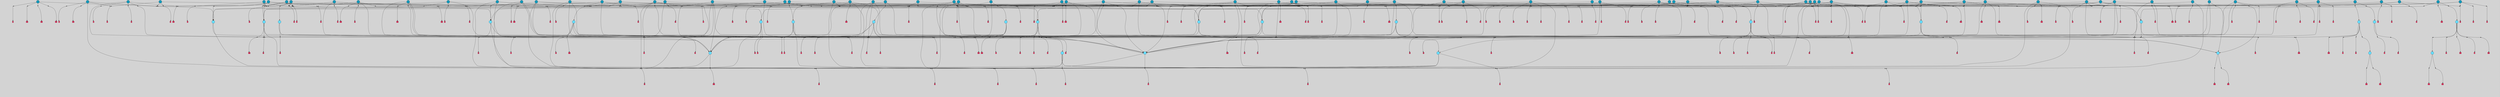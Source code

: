 // File exported with GEGELATI v1.3.1
// On the 2024-04-08 17:39:36
// With the File::TPGGraphDotExporter
digraph{
	graph[pad = "0.212, 0.055" bgcolor = lightgray]
	node[shape=circle style = filled label = ""]
		T3 [fillcolor="#66ddff"]
		T4 [fillcolor="#66ddff"]
		T7 [fillcolor="#66ddff"]
		T9 [fillcolor="#66ddff"]
		T11 [fillcolor="#66ddff"]
		T24 [fillcolor="#66ddff"]
		T27 [fillcolor="#66ddff"]
		T54 [fillcolor="#66ddff"]
		T59 [fillcolor="#1199bb"]
		T95 [fillcolor="#66ddff"]
		T96 [fillcolor="#66ddff"]
		T102 [fillcolor="#66ddff"]
		T111 [fillcolor="#66ddff"]
		T129 [fillcolor="#66ddff"]
		T131 [fillcolor="#66ddff"]
		T159 [fillcolor="#1199bb"]
		T160 [fillcolor="#66ddff"]
		T176 [fillcolor="#1199bb"]
		T194 [fillcolor="#1199bb"]
		T195 [fillcolor="#66ddff"]
		T202 [fillcolor="#1199bb"]
		T210 [fillcolor="#1199bb"]
		T212 [fillcolor="#66ddff"]
		T213 [fillcolor="#1199bb"]
		T214 [fillcolor="#66ddff"]
		T215 [fillcolor="#1199bb"]
		T217 [fillcolor="#1199bb"]
		T226 [fillcolor="#1199bb"]
		T232 [fillcolor="#1199bb"]
		T240 [fillcolor="#66ddff"]
		T242 [fillcolor="#66ddff"]
		T244 [fillcolor="#1199bb"]
		T247 [fillcolor="#1199bb"]
		T250 [fillcolor="#1199bb"]
		T258 [fillcolor="#1199bb"]
		T259 [fillcolor="#1199bb"]
		T260 [fillcolor="#1199bb"]
		T261 [fillcolor="#1199bb"]
		T264 [fillcolor="#1199bb"]
		T266 [fillcolor="#1199bb"]
		T267 [fillcolor="#1199bb"]
		T273 [fillcolor="#1199bb"]
		T274 [fillcolor="#1199bb"]
		T275 [fillcolor="#1199bb"]
		T276 [fillcolor="#1199bb"]
		T277 [fillcolor="#1199bb"]
		T278 [fillcolor="#1199bb"]
		T280 [fillcolor="#1199bb"]
		T282 [fillcolor="#1199bb"]
		T286 [fillcolor="#1199bb"]
		T289 [fillcolor="#1199bb"]
		T290 [fillcolor="#1199bb"]
		T294 [fillcolor="#1199bb"]
		T303 [fillcolor="#1199bb"]
		T304 [fillcolor="#1199bb"]
		T308 [fillcolor="#1199bb"]
		T315 [fillcolor="#1199bb"]
		T317 [fillcolor="#1199bb"]
		T318 [fillcolor="#1199bb"]
		T320 [fillcolor="#1199bb"]
		T321 [fillcolor="#1199bb"]
		T322 [fillcolor="#1199bb"]
		T323 [fillcolor="#66ddff"]
		T324 [fillcolor="#66ddff"]
		T325 [fillcolor="#66ddff"]
		T326 [fillcolor="#1199bb"]
		T327 [fillcolor="#66ddff"]
		T328 [fillcolor="#66ddff"]
		T329 [fillcolor="#66ddff"]
		T330 [fillcolor="#1199bb"]
		T331 [fillcolor="#1199bb"]
		T332 [fillcolor="#1199bb"]
		T333 [fillcolor="#1199bb"]
		T334 [fillcolor="#1199bb"]
		T335 [fillcolor="#1199bb"]
		T336 [fillcolor="#1199bb"]
		T337 [fillcolor="#1199bb"]
		T338 [fillcolor="#1199bb"]
		T339 [fillcolor="#1199bb"]
		T340 [fillcolor="#1199bb"]
		T341 [fillcolor="#1199bb"]
		T342 [fillcolor="#1199bb"]
		T343 [fillcolor="#1199bb"]
		T344 [fillcolor="#1199bb"]
		T345 [fillcolor="#1199bb"]
		T346 [fillcolor="#1199bb"]
		T347 [fillcolor="#1199bb"]
		T348 [fillcolor="#1199bb"]
		T349 [fillcolor="#1199bb"]
		T350 [fillcolor="#1199bb"]
		T351 [fillcolor="#1199bb"]
		T352 [fillcolor="#1199bb"]
		T353 [fillcolor="#1199bb"]
		T354 [fillcolor="#1199bb"]
		T355 [fillcolor="#1199bb"]
		T356 [fillcolor="#1199bb"]
		T357 [fillcolor="#1199bb"]
		T358 [fillcolor="#1199bb"]
		T359 [fillcolor="#1199bb"]
		T360 [fillcolor="#1199bb"]
		T361 [fillcolor="#1199bb"]
		T362 [fillcolor="#1199bb"]
		T363 [fillcolor="#1199bb"]
		T364 [fillcolor="#1199bb"]
		T365 [fillcolor="#1199bb"]
		T366 [fillcolor="#1199bb"]
		P1907 [fillcolor="#cccccc" shape=point] //6|
		I1907 [shape=box style=invis label="6|1&2|6#1|7&#92;n10|7&2|0#1|5&#92;n9|4&0|1#2|2&#92;n8|6&0|0#1|0&#92;n"]
		P1907 -> I1907[style=invis]
		A1601 [fillcolor="#ff3366" shape=box margin=0.03 width=0 height=0 label="3"]
		T3 -> P1907 -> A1601
		P1908 [fillcolor="#cccccc" shape=point] //3|
		I1908 [shape=box style=invis label="7|6&2|4#0|2&#92;n10|3&2|7#1|4&#92;n11|6&0|4#0|1&#92;n7|1&0|0#2|6&#92;n7|6&0|3#2|6&#92;n4|0&2|6#0|1&#92;n4|4&2|5#0|2&#92;n4|6&0|4#2|7&#92;n10|0&2|3#1|5&#92;n2|6&0|5#0|2&#92;n1|0&2|3#0|7&#92;n1|6&2|0#0|5&#92;n6|2&0|1#0|7&#92;n9|2&0|3#2|7&#92;n5|3&0|6#0|6&#92;n1|7&2|5#2|3&#92;n8|1&2|7#0|6&#92;n1|0&2|5#2|1&#92;n7|1&2|2#2|5&#92;n7|4&2|6#0|3&#92;n"]
		P1908 -> I1908[style=invis]
		A1602 [fillcolor="#ff3366" shape=box margin=0.03 width=0 height=0 label="4"]
		T3 -> P1908 -> A1602
		P1909 [fillcolor="#cccccc" shape=point] //7|
		I1909 [shape=box style=invis label="0|2&2|4#2|6&#92;n5|3&0|6#0|1&#92;n4|7&2|6#0|5&#92;n7|6&0|7#0|5&#92;n10|7&2|2#1|1&#92;n"]
		P1909 -> I1909[style=invis]
		A1603 [fillcolor="#ff3366" shape=box margin=0.03 width=0 height=0 label="4"]
		T4 -> P1909 -> A1603
		P1910 [fillcolor="#cccccc" shape=point] //0|
		I1910 [shape=box style=invis label="2|5&0|1#0|6&#92;n6|1&2|2#2|7&#92;n8|0&0|3#1|4&#92;n4|3&2|5#2|4&#92;n8|1&2|4#0|0&#92;n6|6&0|1#2|6&#92;n11|7&2|4#2|5&#92;n6|2&2|4#0|2&#92;n8|5&2|4#2|4&#92;n2|1&2|1#2|2&#92;n2|7&2|5#2|6&#92;n9|7&0|5#0|4&#92;n1|2&0|5#2|6&#92;n4|2&2|3#2|7&#92;n3|3&2|1#0|2&#92;n"]
		P1910 -> I1910[style=invis]
		A1604 [fillcolor="#ff3366" shape=box margin=0.03 width=0 height=0 label="5"]
		T4 -> P1910 -> A1604
		P1911 [fillcolor="#cccccc" shape=point] //-3|
		I1911 [shape=box style=invis label="1|6&2|7#0|7&#92;n10|2&0|7#1|3&#92;n9|6&2|7#2|2&#92;n5|3&0|7#0|7&#92;n1|6&2|3#0|0&#92;n2|3&2|3#2|2&#92;n5|1&2|6#0|6&#92;n"]
		P1911 -> I1911[style=invis]
		A1605 [fillcolor="#ff3366" shape=box margin=0.03 width=0 height=0 label="7"]
		T7 -> P1911 -> A1605
		P1912 [fillcolor="#cccccc" shape=point] //5|
		I1912 [shape=box style=invis label="0|5&2|3#0|1&#92;n0|6&2|1#2|4&#92;n6|2&2|6#0|7&#92;n7|4&0|3#0|1&#92;n5|4&0|7#1|6&#92;n9|1&0|5#2|2&#92;n6|3&2|3#1|7&#92;n11|7&2|4#1|6&#92;n2|5&0|1#0|0&#92;n4|7&0|0#0|2&#92;n6|2&0|6#0|0&#92;n2|1&2|6#2|4&#92;n10|0&2|0#1|0&#92;n6|6&2|4#0|6&#92;n"]
		P1912 -> I1912[style=invis]
		A1606 [fillcolor="#ff3366" shape=box margin=0.03 width=0 height=0 label="8"]
		T7 -> P1912 -> A1606
		P1913 [fillcolor="#cccccc" shape=point] //-6|
		I1913 [shape=box style=invis label="11|1&0|7#2|0&#92;n10|4&0|1#1|0&#92;n4|3&2|4#2|1&#92;n0|5&2|0#0|0&#92;n6|1&0|0#0|3&#92;n8|2&2|0#0|4&#92;n11|4&2|0#1|6&#92;n7|0&2|6#2|3&#92;n5|3&2|6#2|0&#92;n2|0&2|0#0|4&#92;n"]
		P1913 -> I1913[style=invis]
		A1607 [fillcolor="#ff3366" shape=box margin=0.03 width=0 height=0 label="9"]
		T9 -> P1913 -> A1607
		P1914 [fillcolor="#cccccc" shape=point] //2|
		I1914 [shape=box style=invis label="6|3&2|7#1|4&#92;n8|6&0|0#2|5&#92;n2|1&0|2#0|3&#92;n8|7&0|6#0|4&#92;n2|1&2|0#0|1&#92;n0|0&2|2#2|3&#92;n6|6&0|7#2|1&#92;n6|1&0|7#2|6&#92;n5|4&2|7#0|4&#92;n0|3&0|4#2|0&#92;n11|0&2|0#2|5&#92;n4|5&2|5#2|4&#92;n5|7&0|6#0|4&#92;n9|7&2|5#0|3&#92;n5|4&2|1#0|3&#92;n5|3&0|1#1|7&#92;n0|4&0|3#2|5&#92;n"]
		P1914 -> I1914[style=invis]
		A1608 [fillcolor="#ff3366" shape=box margin=0.03 width=0 height=0 label="10"]
		T9 -> P1914 -> A1608
		P1915 [fillcolor="#cccccc" shape=point] //6|
		I1915 [shape=box style=invis label="3|0&2|7#2|2&#92;n3|2&0|4#2|5&#92;n5|1&0|2#1|0&#92;n8|7&0|1#2|0&#92;n8|5&0|3#0|6&#92;n0|2&0|2#2|3&#92;n1|5&2|5#0|5&#92;n5|6&0|6#0|7&#92;n6|7&0|0#2|6&#92;n1|2&2|3#0|0&#92;n7|7&2|3#0|4&#92;n0|7&2|7#0|6&#92;n1|0&2|2#2|7&#92;n4|4&0|1#0|0&#92;n"]
		P1915 -> I1915[style=invis]
		A1609 [fillcolor="#ff3366" shape=box margin=0.03 width=0 height=0 label="11"]
		T11 -> P1915 -> A1609
		P1916 [fillcolor="#cccccc" shape=point] //-4|
		I1916 [shape=box style=invis label="4|1&0|4#2|6&#92;n1|2&2|2#2|0&#92;n1|2&2|0#0|6&#92;n8|4&2|3#2|5&#92;n5|5&2|1#1|0&#92;n"]
		P1916 -> I1916[style=invis]
		A1610 [fillcolor="#ff3366" shape=box margin=0.03 width=0 height=0 label="12"]
		T11 -> P1916 -> A1610
		P1917 [fillcolor="#cccccc" shape=point] //-3|
		I1917 [shape=box style=invis label="8|1&2|3#0|5&#92;n0|6&0|5#0|5&#92;n3|7&2|1#0|6&#92;n3|5&0|1#0|0&#92;n9|5&2|0#0|4&#92;n3|5&0|2#0|3&#92;n10|6&2|4#1|0&#92;n9|4&2|7#2|6&#92;n1|7&2|5#2|2&#92;n"]
		P1917 -> I1917[style=invis]
		A1611 [fillcolor="#ff3366" shape=box margin=0.03 width=0 height=0 label="5"]
		T4 -> P1917 -> A1611
		P1918 [fillcolor="#cccccc" shape=point] //1|
		I1918 [shape=box style=invis label="5|1&0|6#2|7&#92;n2|4&0|4#2|2&#92;n0|6&0|5#0|4&#92;n10|6&2|5#1|6&#92;n9|3&0|1#1|7&#92;n10|3&2|2#1|0&#92;n5|0&0|0#2|1&#92;n11|3&2|3#1|5&#92;n10|3&0|1#1|0&#92;n2|4&0|1#0|1&#92;n0|2&0|3#2|4&#92;n9|2&2|1#2|5&#92;n11|7&2|6#2|6&#92;n"]
		P1918 -> I1918[style=invis]
		T24 -> P1918 -> T7
		P1919 [fillcolor="#cccccc" shape=point] //5|
		I1919 [shape=box style=invis label="3|0&2|0#0|1&#92;n3|0&0|7#0|1&#92;n5|3&0|2#2|6&#92;n4|4&2|4#2|6&#92;n11|2&0|7#1|6&#92;n2|7&2|2#2|5&#92;n9|3&2|6#2|7&#92;n7|7&0|0#0|4&#92;n6|1&2|4#2|3&#92;n5|4&2|0#1|6&#92;n1|3&0|7#0|4&#92;n"]
		P1919 -> I1919[style=invis]
		A1612 [fillcolor="#ff3366" shape=box margin=0.03 width=0 height=0 label="7"]
		T24 -> P1919 -> A1612
		P1920 [fillcolor="#cccccc" shape=point] //-2|
		I1920 [shape=box style=invis label="4|1&0|4#0|3&#92;n4|2&0|5#2|0&#92;n5|5&2|6#0|5&#92;n1|4&0|1#0|2&#92;n6|3&2|7#1|5&#92;n0|4&2|0#0|3&#92;n8|5&2|5#1|2&#92;n10|7&2|7#1|1&#92;n3|4&0|0#2|1&#92;n3|6&2|5#2|5&#92;n8|3&0|1#0|7&#92;n10|0&2|7#1|3&#92;n4|1&2|4#0|1&#92;n9|3&2|0#0|4&#92;n3|6&2|0#0|4&#92;n1|2&0|6#2|1&#92;n4|0&2|1#2|2&#92;n"]
		P1920 -> I1920[style=invis]
		A1613 [fillcolor="#ff3366" shape=box margin=0.03 width=0 height=0 label="14"]
		T24 -> P1920 -> A1613
		P1921 [fillcolor="#cccccc" shape=point] //2|
		I1921 [shape=box style=invis label="9|1&2|3#0|1&#92;n5|2&2|0#2|4&#92;n3|6&2|5#2|7&#92;n7|0&2|5#0|4&#92;n1|2&0|3#0|5&#92;n7|3&2|7#0|0&#92;n"]
		P1921 -> I1921[style=invis]
		A1614 [fillcolor="#ff3366" shape=box margin=0.03 width=0 height=0 label="2"]
		T27 -> P1921 -> A1614
		P1922 [fillcolor="#cccccc" shape=point] //-6|
		I1922 [shape=box style=invis label="7|5&0|4#0|4&#92;n11|0&2|5#2|1&#92;n"]
		P1922 -> I1922[style=invis]
		A1615 [fillcolor="#ff3366" shape=box margin=0.03 width=0 height=0 label="3"]
		T27 -> P1922 -> A1615
		T27 -> P1908
		T27 -> P1910
		P1923 [fillcolor="#cccccc" shape=point] //0|
		I1923 [shape=box style=invis label="4|0&0|3#2|7&#92;n10|2&0|3#1|7&#92;n3|5&0|2#0|3&#92;n4|5&0|0#2|1&#92;n10|7&2|0#1|2&#92;n5|3&2|3#1|6&#92;n9|5&2|0#0|4&#92;n5|4&2|7#0|2&#92;n10|3&2|7#1|4&#92;n7|2&0|1#2|6&#92;n8|6&0|5#0|5&#92;n8|7&2|3#0|5&#92;n2|6&2|4#0|0&#92;n"]
		P1923 -> I1923[style=invis]
		A1616 [fillcolor="#ff3366" shape=box margin=0.03 width=0 height=0 label="5"]
		T27 -> P1923 -> A1616
		P1924 [fillcolor="#cccccc" shape=point] //8|
		I1924 [shape=box style=invis label="9|0&0|1#2|0&#92;n10|1&2|5#1|4&#92;n8|2&2|6#0|4&#92;n2|4&2|5#2|3&#92;n4|2&2|2#0|2&#92;n7|5&0|2#0|0&#92;n8|2&2|1#1|3&#92;n8|7&0|7#2|1&#92;n1|1&0|0#0|7&#92;n5|6&2|5#1|0&#92;n6|6&2|5#0|0&#92;n11|4&0|3#2|6&#92;n4|2&2|4#0|7&#92;n5|6&0|1#2|0&#92;n11|3&0|2#0|7&#92;n"]
		P1924 -> I1924[style=invis]
		A1617 [fillcolor="#ff3366" shape=box margin=0.03 width=0 height=0 label="6"]
		T54 -> P1924 -> A1617
		T54 -> P1919
		P1925 [fillcolor="#cccccc" shape=point] //-10|
		I1925 [shape=box style=invis label="3|6&0|0#0|4&#92;n4|1&2|4#0|1&#92;n5|1&0|1#0|4&#92;n5|5&2|6#0|5&#92;n6|5&0|6#0|3&#92;n11|1&2|0#0|1&#92;n0|7&2|0#0|3&#92;n1|2&0|6#0|1&#92;n8|0&0|4#2|0&#92;n0|4&0|7#2|7&#92;n7|0&2|7#1|3&#92;n3|1&0|5#2|5&#92;n5|1&0|4#0|3&#92;n2|2&0|2#0|0&#92;n8|3&0|1#0|7&#92;n3|0&0|3#0|5&#92;n7|2&0|5#2|0&#92;n6|3&2|7#1|5&#92;n4|7&2|7#2|1&#92;n"]
		P1925 -> I1925[style=invis]
		A1618 [fillcolor="#ff3366" shape=box margin=0.03 width=0 height=0 label="14"]
		T54 -> P1925 -> A1618
		T54 -> P1912
		P1926 [fillcolor="#cccccc" shape=point] //8|
		I1926 [shape=box style=invis label="9|0&0|1#2|0&#92;n10|1&2|5#1|4&#92;n8|2&2|6#0|4&#92;n4|5&0|3#0|1&#92;n2|4&2|5#2|3&#92;n4|2&2|2#0|2&#92;n7|5&0|2#0|0&#92;n8|2&2|1#1|3&#92;n8|7&0|7#2|1&#92;n1|1&0|0#0|7&#92;n5|6&2|5#1|0&#92;n6|3&2|5#0|0&#92;n11|4&0|3#2|6&#92;n1|2&2|4#0|7&#92;n5|6&0|1#2|0&#92;n11|3&0|2#0|7&#92;n"]
		P1926 -> I1926[style=invis]
		A1619 [fillcolor="#ff3366" shape=box margin=0.03 width=0 height=0 label="6"]
		T59 -> P1926 -> A1619
		T59 -> P1919
		T59 -> P1913
		T59 -> P1919
		P1927 [fillcolor="#cccccc" shape=point] //4|
		I1927 [shape=box style=invis label="4|3&0|6#0|3&#92;n5|7&2|3#2|2&#92;n5|6&0|7#1|2&#92;n1|4&2|6#0|3&#92;n8|4&2|1#2|5&#92;n9|5&2|4#1|4&#92;n2|4&0|5#0|7&#92;n10|0&0|6#1|3&#92;n3|0&0|6#0|2&#92;n2|7&2|7#2|6&#92;n5|2&0|5#1|5&#92;n10|4&2|5#1|7&#92;n4|0&0|4#2|4&#92;n11|1&0|4#2|6&#92;n10|6&2|0#1|4&#92;n9|7&0|3#1|4&#92;n4|5&2|7#0|6&#92;n11|5&2|6#2|3&#92;n0|3&0|5#0|1&#92;n"]
		P1927 -> I1927[style=invis]
		A1620 [fillcolor="#ff3366" shape=box margin=0.03 width=0 height=0 label="13"]
		T95 -> P1927 -> A1620
		P1928 [fillcolor="#cccccc" shape=point] //8|
		I1928 [shape=box style=invis label="9|7&0|5#2|5&#92;n3|3&2|3#0|2&#92;n9|5&2|2#1|0&#92;n2|3&0|6#0|3&#92;n4|4&2|5#2|7&#92;n11|3&2|0#1|5&#92;n6|6&2|1#2|2&#92;n4|6&0|1#2|2&#92;n2|5&2|7#2|2&#92;n7|7&2|2#2|3&#92;n6|5&0|3#2|6&#92;n6|7&0|6#0|2&#92;n"]
		P1928 -> I1928[style=invis]
		A1621 [fillcolor="#ff3366" shape=box margin=0.03 width=0 height=0 label="14"]
		T95 -> P1928 -> A1621
		P1929 [fillcolor="#cccccc" shape=point] //2|
		I1929 [shape=box style=invis label="4|1&0|4#2|6&#92;n5|5&2|1#1|0&#92;n1|0&2|0#0|6&#92;n8|4&2|3#2|5&#92;n"]
		P1929 -> I1929[style=invis]
		T95 -> P1929 -> T11
		P1930 [fillcolor="#cccccc" shape=point] //-9|
		I1930 [shape=box style=invis label="2|0&2|0#2|1&#92;n4|4&2|4#2|6&#92;n9|1&0|3#1|7&#92;n5|3&0|2#2|6&#92;n2|7&2|2#2|5&#92;n5|4&2|0#1|6&#92;n3|0&0|7#0|1&#92;n1|3&0|7#0|4&#92;n11|6&2|2#0|7&#92;n7|7&0|0#0|4&#92;n11|0&0|7#1|6&#92;n9|3&2|6#2|7&#92;n"]
		P1930 -> I1930[style=invis]
		A1622 [fillcolor="#ff3366" shape=box margin=0.03 width=0 height=0 label="7"]
		T95 -> P1930 -> A1622
		P1931 [fillcolor="#cccccc" shape=point] //-8|
		I1931 [shape=box style=invis label="7|5&0|4#2|4&#92;n"]
		P1931 -> I1931[style=invis]
		A1623 [fillcolor="#ff3366" shape=box margin=0.03 width=0 height=0 label="3"]
		T95 -> P1931 -> A1623
		P1932 [fillcolor="#cccccc" shape=point] //6|
		I1932 [shape=box style=invis label="0|5&2|3#0|1&#92;n0|6&2|1#2|4&#92;n9|1&0|5#2|2&#92;n7|4&0|3#0|1&#92;n5|4&0|7#1|6&#92;n2|5&0|1#0|0&#92;n6|3&2|3#1|7&#92;n11|7&2|4#1|6&#92;n6|2&2|6#0|1&#92;n4|7&0|0#0|2&#92;n6|2&0|6#0|0&#92;n9|1&2|6#2|4&#92;n10|0&2|0#1|0&#92;n6|6&2|4#0|6&#92;n"]
		P1932 -> I1932[style=invis]
		A1624 [fillcolor="#ff3366" shape=box margin=0.03 width=0 height=0 label="8"]
		T96 -> P1932 -> A1624
		P1933 [fillcolor="#cccccc" shape=point] //5|
		I1933 [shape=box style=invis label="10|4&0|1#1|0&#92;n4|3&2|4#2|1&#92;n2|0&2|0#0|4&#92;n6|1&0|0#0|3&#92;n8|2&2|0#0|4&#92;n0|0&0|0#0|0&#92;n11|4&2|0#1|6&#92;n7|0&2|6#2|3&#92;n5|3&2|6#2|0&#92;n0|0&2|0#0|0&#92;n"]
		P1933 -> I1933[style=invis]
		A1625 [fillcolor="#ff3366" shape=box margin=0.03 width=0 height=0 label="9"]
		T96 -> P1933 -> A1625
		T96 -> P1907
		P1934 [fillcolor="#cccccc" shape=point] //1|
		I1934 [shape=box style=invis label="5|4&0|7#1|6&#92;n0|6&2|1#2|4&#92;n7|4&0|3#0|1&#92;n0|5&2|3#0|1&#92;n9|1&0|5#2|2&#92;n6|3&2|3#1|7&#92;n11|7&2|4#1|6&#92;n2|5&0|1#0|0&#92;n7|5&2|3#1|1&#92;n4|7&0|0#0|2&#92;n6|2&0|6#0|0&#92;n2|1&2|6#2|4&#92;n10|0&2|7#1|0&#92;n6|6&2|4#0|6&#92;n"]
		P1934 -> I1934[style=invis]
		A1626 [fillcolor="#ff3366" shape=box margin=0.03 width=0 height=0 label="8"]
		T96 -> P1934 -> A1626
		T96 -> P1917
		P1935 [fillcolor="#cccccc" shape=point] //7|
		I1935 [shape=box style=invis label="3|3&2|7#0|4&#92;n4|3&2|6#0|3&#92;n8|4&0|6#1|2&#92;n5|6&2|3#0|4&#92;n0|7&2|1#0|5&#92;n8|7&2|2#2|5&#92;n9|1&0|0#1|0&#92;n10|1&2|1#1|4&#92;n10|5&0|6#1|7&#92;n5|2&2|3#0|4&#92;n2|0&2|6#2|7&#92;n1|7&0|1#0|7&#92;n"]
		P1935 -> I1935[style=invis]
		A1627 [fillcolor="#ff3366" shape=box margin=0.03 width=0 height=0 label="2"]
		T102 -> P1935 -> A1627
		T102 -> P1931
		P1936 [fillcolor="#cccccc" shape=point] //8|
		I1936 [shape=box style=invis label="7|0&0|2#1|4&#92;n8|1&2|3#0|5&#92;n0|6&0|5#0|5&#92;n3|7&2|1#0|6&#92;n9|4&2|7#1|6&#92;n1|7&2|5#2|2&#92;n8|5&2|0#0|3&#92;n0|2&0|2#0|0&#92;n3|5&0|2#0|3&#92;n"]
		P1936 -> I1936[style=invis]
		A1628 [fillcolor="#ff3366" shape=box margin=0.03 width=0 height=0 label="5"]
		T102 -> P1936 -> A1628
		P1937 [fillcolor="#cccccc" shape=point] //-5|
		I1937 [shape=box style=invis label="0|0&2|3#0|2&#92;n10|5&0|6#1|3&#92;n7|3&0|6#2|3&#92;n3|4&0|6#0|6&#92;n10|5&0|2#1|1&#92;n5|0&0|1#0|3&#92;n6|6&2|5#1|5&#92;n7|4&0|2#1|7&#92;n5|7&0|1#2|5&#92;n1|5&0|0#0|3&#92;n7|5&2|1#2|6&#92;n9|0&0|2#0|0&#92;n4|0&2|4#0|0&#92;n4|6&0|0#2|3&#92;n3|1&0|6#2|5&#92;n7|7&2|1#2|3&#92;n9|4&2|2#0|6&#92;n"]
		P1937 -> I1937[style=invis]
		T111 -> P1937 -> T9
		P1938 [fillcolor="#cccccc" shape=point] //7|
		I1938 [shape=box style=invis label="7|4&2|1#2|0&#92;n4|1&2|4#2|3&#92;n5|0&2|0#2|2&#92;n6|1&2|4#2|6&#92;n"]
		P1938 -> I1938[style=invis]
		A1629 [fillcolor="#ff3366" shape=box margin=0.03 width=0 height=0 label="9"]
		T111 -> P1938 -> A1629
		P1939 [fillcolor="#cccccc" shape=point] //2|
		I1939 [shape=box style=invis label="3|0&2|0#0|1&#92;n11|2&0|7#1|6&#92;n8|7&2|4#0|5&#92;n5|3&0|2#2|6&#92;n4|4&2|4#2|6&#92;n3|0&0|7#0|1&#92;n2|7&2|2#2|5&#92;n9|3&2|6#2|7&#92;n7|7&0|0#0|4&#92;n6|1&2|4#1|3&#92;n5|4&2|0#1|6&#92;n1|3&0|7#0|4&#92;n"]
		P1939 -> I1939[style=invis]
		A1630 [fillcolor="#ff3366" shape=box margin=0.03 width=0 height=0 label="7"]
		T111 -> P1939 -> A1630
		T111 -> P1913
		T129 -> P1924
		T129 -> P1919
		P1940 [fillcolor="#cccccc" shape=point] //10|
		I1940 [shape=box style=invis label="4|5&2|7#2|1&#92;n1|7&2|3#0|6&#92;n3|5&2|2#0|3&#92;n10|3&0|7#1|4&#92;n7|1&0|4#2|6&#92;n10|2&0|3#1|7&#92;n9|5&2|0#0|4&#92;n4|0&0|3#2|7&#92;n11|4&2|6#1|2&#92;n5|4&2|7#0|2&#92;n2|6&2|4#0|0&#92;n6|5&0|7#2|1&#92;n5|3&2|3#1|6&#92;n10|7&2|0#1|2&#92;n"]
		P1940 -> I1940[style=invis]
		A1631 [fillcolor="#ff3366" shape=box margin=0.03 width=0 height=0 label="5"]
		T129 -> P1940 -> A1631
		P1941 [fillcolor="#cccccc" shape=point] //5|
		I1941 [shape=box style=invis label="9|4&2|3#1|3&#92;n0|4&2|4#0|5&#92;n6|1&2|6#2|5&#92;n4|0&0|5#2|0&#92;n"]
		P1941 -> I1941[style=invis]
		A1632 [fillcolor="#ff3366" shape=box margin=0.03 width=0 height=0 label="7"]
		T129 -> P1941 -> A1632
		P1942 [fillcolor="#cccccc" shape=point] //6|
		I1942 [shape=box style=invis label="9|4&2|7#0|6&#92;n8|4&0|1#1|0&#92;n1|3&0|0#2|1&#92;n2|4&0|6#2|2&#92;n5|1&2|5#0|7&#92;n3|0&0|3#2|6&#92;n2|2&2|6#0|2&#92;n8|4&0|4#2|2&#92;n5|1&2|4#0|3&#92;n9|4&0|6#0|6&#92;n5|0&2|2#1|5&#92;n11|7&0|0#1|1&#92;n0|4&0|3#0|3&#92;n7|7&2|4#2|5&#92;n1|5&0|1#2|1&#92;n"]
		P1942 -> I1942[style=invis]
		A1633 [fillcolor="#ff3366" shape=box margin=0.03 width=0 height=0 label="1"]
		T129 -> P1942 -> A1633
		P1943 [fillcolor="#cccccc" shape=point] //6|
		I1943 [shape=box style=invis label="10|4&2|6#1|2&#92;n8|4&0|1#1|0&#92;n0|4&2|6#0|0&#92;n8|4&2|5#2|1&#92;n7|5&2|5#1|0&#92;n3|6&0|6#2|2&#92;n1|7&0|7#0|5&#92;n2|0&0|7#2|4&#92;n2|6&2|2#0|0&#92;n0|7&2|7#0|7&#92;n11|6&0|4#2|2&#92;n5|5&0|0#0|1&#92;n10|1&0|0#1|0&#92;n7|3&0|1#2|5&#92;n9|2&2|7#1|5&#92;n9|4&2|6#2|7&#92;n1|6&2|4#2|2&#92;n3|3&2|2#0|7&#92;n1|6&2|0#0|0&#92;n6|4&2|6#1|0&#92;n"]
		P1943 -> I1943[style=invis]
		A1634 [fillcolor="#ff3366" shape=box margin=0.03 width=0 height=0 label="1"]
		T131 -> P1943 -> A1634
		P1944 [fillcolor="#cccccc" shape=point] //9|
		I1944 [shape=box style=invis label="11|0&2|0#1|1&#92;n3|6&0|6#0|0&#92;n1|4&0|0#2|4&#92;n7|5&2|2#1|3&#92;n11|7&2|6#1|7&#92;n5|2&0|6#1|5&#92;n9|5&0|6#0|3&#92;n2|2&2|7#0|5&#92;n9|3&2|2#2|0&#92;n11|0&2|7#0|1&#92;n1|1&2|0#0|1&#92;n6|6&0|6#1|2&#92;n9|7&0|1#0|3&#92;n2|0&2|4#2|5&#92;n2|4&2|2#0|0&#92;n6|1&2|1#1|7&#92;n10|7&2|5#1|6&#92;n11|5&2|7#2|4&#92;n"]
		P1944 -> I1944[style=invis]
		A1635 [fillcolor="#ff3366" shape=box margin=0.03 width=0 height=0 label="1"]
		T131 -> P1944 -> A1635
		T131 -> P1922
		P1945 [fillcolor="#cccccc" shape=point] //5|
		I1945 [shape=box style=invis label="3|0&0|0#0|1&#92;n5|6&0|4#0|3&#92;n4|4&2|4#2|6&#92;n11|2&0|7#1|6&#92;n2|7&2|2#2|5&#92;n9|3&2|6#2|7&#92;n7|7&0|0#0|4&#92;n6|1&2|4#2|3&#92;n5|4&2|0#1|6&#92;n5|3&0|2#2|6&#92;n1|3&0|7#0|4&#92;n"]
		P1945 -> I1945[style=invis]
		A1636 [fillcolor="#ff3366" shape=box margin=0.03 width=0 height=0 label="7"]
		T131 -> P1945 -> A1636
		T131 -> P1941
		P1946 [fillcolor="#cccccc" shape=point] //7|
		I1946 [shape=box style=invis label="7|0&2|1#2|0&#92;n9|7&2|1#1|7&#92;n8|2&0|1#1|0&#92;n6|6&0|2#1|1&#92;n2|2&0|5#0|0&#92;n5|7&0|0#2|1&#92;n5|1&2|5#1|5&#92;n4|7&2|4#2|3&#92;n10|5&2|2#1|5&#92;n1|3&2|2#2|0&#92;n10|2&2|6#1|5&#92;n"]
		P1946 -> I1946[style=invis]
		A1637 [fillcolor="#ff3366" shape=box margin=0.03 width=0 height=0 label="1"]
		T159 -> P1946 -> A1637
		P1947 [fillcolor="#cccccc" shape=point] //7|
		I1947 [shape=box style=invis label="7|4&2|7#0|4&#92;n4|6&0|1#2|5&#92;n2|1&2|3#0|0&#92;n4|3&2|0#0|1&#92;n0|0&2|7#2|7&#92;n7|7&0|5#2|3&#92;n5|0&2|1#2|2&#92;n10|0&0|4#1|2&#92;n4|4&0|7#0|0&#92;n6|7&0|2#0|1&#92;n1|4&2|5#0|4&#92;n"]
		P1947 -> I1947[style=invis]
		A1638 [fillcolor="#ff3366" shape=box margin=0.03 width=0 height=0 label="0"]
		T159 -> P1947 -> A1638
		P1948 [fillcolor="#cccccc" shape=point] //5|
		I1948 [shape=box style=invis label="0|5&2|3#0|1&#92;n0|6&2|1#2|4&#92;n6|2&2|6#0|7&#92;n9|0&2|7#1|1&#92;n7|4&0|3#0|1&#92;n11|7&2|4#1|6&#92;n9|1&0|5#2|2&#92;n5|4&0|7#1|6&#92;n2|5&0|1#0|0&#92;n4|7&0|0#0|2&#92;n6|2&0|6#0|0&#92;n2|1&2|6#2|4&#92;n10|0&0|0#1|0&#92;n6|6&2|4#0|6&#92;n"]
		P1948 -> I1948[style=invis]
		T159 -> P1948 -> T129
		T160 -> P1927
		T160 -> P1930
		P1949 [fillcolor="#cccccc" shape=point] //5|
		I1949 [shape=box style=invis label="6|0&2|7#2|7&#92;n3|6&2|6#2|6&#92;n6|3&0|5#1|2&#92;n"]
		P1949 -> I1949[style=invis]
		A1639 [fillcolor="#ff3366" shape=box margin=0.03 width=0 height=0 label="3"]
		T160 -> P1949 -> A1639
		P1950 [fillcolor="#cccccc" shape=point] //-2|
		I1950 [shape=box style=invis label="11|7&2|0#1|7&#92;n4|3&0|1#2|5&#92;n0|4&2|4#2|7&#92;n1|6&0|0#0|4&#92;n4|0&0|0#0|5&#92;n0|6&2|3#2|0&#92;n9|6&2|5#1|3&#92;n0|7&2|1#2|5&#92;n4|4&0|5#0|1&#92;n10|4&0|0#1|0&#92;n"]
		P1950 -> I1950[style=invis]
		A1640 [fillcolor="#ff3366" shape=box margin=0.03 width=0 height=0 label="12"]
		T160 -> P1950 -> A1640
		T160 -> P1919
		P1951 [fillcolor="#cccccc" shape=point] //3|
		I1951 [shape=box style=invis label="4|7&0|7#2|7&#92;n11|5&2|6#0|2&#92;n5|5&2|6#2|0&#92;n3|2&0|6#0|3&#92;n10|2&2|5#1|5&#92;n9|4&2|3#1|5&#92;n2|5&2|7#2|4&#92;n11|3&2|5#1|0&#92;n7|0&0|7#2|1&#92;n1|2&0|5#0|1&#92;n"]
		P1951 -> I1951[style=invis]
		A1641 [fillcolor="#ff3366" shape=box margin=0.03 width=0 height=0 label="5"]
		T176 -> P1951 -> A1641
		P1952 [fillcolor="#cccccc" shape=point] //2|
		I1952 [shape=box style=invis label="7|1&0|6#0|1&#92;n5|2&2|5#1|6&#92;n10|1&2|1#1|1&#92;n4|7&0|4#2|2&#92;n11|7&0|4#2|7&#92;n5|0&0|5#1|7&#92;n8|2&0|5#2|4&#92;n10|0&2|6#1|6&#92;n5|1&0|1#2|3&#92;n1|6&2|0#0|1&#92;n9|6&2|2#1|4&#92;n3|4&2|3#0|0&#92;n10|1&0|1#1|0&#92;n2|2&0|1#2|1&#92;n3|1&2|7#0|3&#92;n"]
		P1952 -> I1952[style=invis]
		A1642 [fillcolor="#ff3366" shape=box margin=0.03 width=0 height=0 label="10"]
		T176 -> P1952 -> A1642
		P1953 [fillcolor="#cccccc" shape=point] //-1|
		I1953 [shape=box style=invis label="1|7&2|1#0|6&#92;n8|1&2|3#0|5&#92;n10|6&2|7#1|0&#92;n1|7&2|5#0|2&#92;n0|3&0|3#2|2&#92;n3|5&0|1#0|0&#92;n3|5&0|2#0|3&#92;n1|5&2|0#0|4&#92;n5|7&2|2#2|5&#92;n4|0&2|3#0|3&#92;n"]
		P1953 -> I1953[style=invis]
		T176 -> P1953 -> T3
		P1954 [fillcolor="#cccccc" shape=point] //-3|
		I1954 [shape=box style=invis label="6|3&2|4#1|4&#92;n5|3&0|1#1|7&#92;n2|1&0|2#2|3&#92;n8|7&0|6#0|4&#92;n2|1&2|0#0|1&#92;n0|0&2|2#2|3&#92;n6|1&0|7#2|6&#92;n5|7&0|2#0|4&#92;n0|3&0|4#2|0&#92;n11|0&2|0#2|5&#92;n6|0&2|0#1|4&#92;n8|6&0|2#2|5&#92;n5|4&2|1#0|3&#92;n9|7&2|5#0|3&#92;n5|4&2|7#0|4&#92;n"]
		P1954 -> I1954[style=invis]
		A1643 [fillcolor="#ff3366" shape=box margin=0.03 width=0 height=0 label="10"]
		T176 -> P1954 -> A1643
		P1955 [fillcolor="#cccccc" shape=point] //4|
		I1955 [shape=box style=invis label="7|1&0|6#0|1&#92;n5|2&2|5#1|6&#92;n10|1&2|1#1|1&#92;n9|6&2|2#1|4&#92;n4|7&0|4#2|2&#92;n9|6&0|4#1|1&#92;n10|0&2|6#1|6&#92;n5|1&0|1#2|3&#92;n1|6&2|0#0|1&#92;n8|2&0|5#2|4&#92;n3|4&2|3#0|0&#92;n10|1&0|5#1|0&#92;n2|2&0|1#2|1&#92;n3|1&2|7#0|3&#92;n"]
		P1955 -> I1955[style=invis]
		A1644 [fillcolor="#ff3366" shape=box margin=0.03 width=0 height=0 label="10"]
		T176 -> P1955 -> A1644
		P1956 [fillcolor="#cccccc" shape=point] //-2|
		I1956 [shape=box style=invis label="1|0&0|3#0|3&#92;n2|7&0|4#0|4&#92;n11|6&2|1#1|4&#92;n6|1&2|5#0|0&#92;n2|0&2|0#0|6&#92;n1|3&2|1#0|4&#92;n"]
		P1956 -> I1956[style=invis]
		A1645 [fillcolor="#ff3366" shape=box margin=0.03 width=0 height=0 label="2"]
		T194 -> P1956 -> A1645
		P1957 [fillcolor="#cccccc" shape=point] //3|
		I1957 [shape=box style=invis label="5|4&2|7#0|4&#92;n0|4&0|3#2|5&#92;n8|6&0|0#2|5&#92;n2|1&0|2#0|3&#92;n9|7&0|6#0|4&#92;n0|0&2|2#2|3&#92;n6|6&0|7#2|1&#92;n6|1&0|7#2|6&#92;n0|3&0|4#2|0&#92;n11|0&2|0#2|5&#92;n4|5&2|5#2|4&#92;n5|3&0|1#1|7&#92;n9|7&2|2#0|3&#92;n5|4&2|1#0|3&#92;n5|0&0|6#0|4&#92;n0|0&0|1#2|0&#92;n"]
		P1957 -> I1957[style=invis]
		A1646 [fillcolor="#ff3366" shape=box margin=0.03 width=0 height=0 label="10"]
		T194 -> P1957 -> A1646
		T194 -> P1953
		P1958 [fillcolor="#cccccc" shape=point] //10|
		I1958 [shape=box style=invis label="6|1&2|4#2|3&#92;n3|0&0|7#0|1&#92;n5|3&0|2#2|6&#92;n4|4&0|4#2|6&#92;n5|4&2|0#1|6&#92;n10|5&0|6#1|5&#92;n2|5&2|1#2|2&#92;n1|3&0|7#0|4&#92;n3|0&2|0#0|1&#92;n11|2&0|5#1|6&#92;n9|3&2|6#2|7&#92;n7|7&0|0#0|4&#92;n"]
		P1958 -> I1958[style=invis]
		A1647 [fillcolor="#ff3366" shape=box margin=0.03 width=0 height=0 label="7"]
		T194 -> P1958 -> A1647
		P1959 [fillcolor="#cccccc" shape=point] //5|
		I1959 [shape=box style=invis label="3|0&2|0#2|1&#92;n3|0&0|7#0|1&#92;n5|3&0|2#2|6&#92;n4|4&2|4#2|6&#92;n5|4&2|0#1|6&#92;n2|7&2|2#2|5&#92;n1|3&0|7#0|4&#92;n11|6&2|2#0|7&#92;n7|7&0|0#0|4&#92;n6|1&2|4#2|3&#92;n11|0&0|7#1|6&#92;n9|3&2|6#2|7&#92;n"]
		P1959 -> I1959[style=invis]
		A1648 [fillcolor="#ff3366" shape=box margin=0.03 width=0 height=0 label="7"]
		T195 -> P1959 -> A1648
		P1960 [fillcolor="#cccccc" shape=point] //4|
		I1960 [shape=box style=invis label="7|1&0|6#0|1&#92;n6|7&2|7#1|7&#92;n10|1&2|1#1|1&#92;n9|6&2|2#1|4&#92;n4|7&0|4#2|2&#92;n9|6&0|5#1|1&#92;n10|0&2|6#1|6&#92;n5|1&0|1#2|3&#92;n10|1&0|5#1|0&#92;n3|4&2|3#0|0&#92;n8|2&0|5#2|4&#92;n1|6&2|0#0|0&#92;n2|3&0|1#2|6&#92;n5|2&2|2#1|6&#92;n2|2&0|1#2|1&#92;n3|1&2|7#0|3&#92;n6|7&2|3#0|4&#92;n"]
		P1960 -> I1960[style=invis]
		A1649 [fillcolor="#ff3366" shape=box margin=0.03 width=0 height=0 label="10"]
		T195 -> P1960 -> A1649
		P1961 [fillcolor="#cccccc" shape=point] //-4|
		I1961 [shape=box style=invis label="0|4&0|0#2|7&#92;n8|5&2|4#2|4&#92;n4|3&2|5#2|4&#92;n11|7&2|2#2|5&#92;n6|5&2|2#2|7&#92;n3|2&0|7#0|7&#92;n3|3&2|1#0|3&#92;n2|6&0|3#2|5&#92;n0|1&2|6#2|2&#92;n8|2&0|0#1|6&#92;n0|7&0|5#0|4&#92;n9|5&0|3#2|7&#92;n2|7&2|5#2|6&#92;n9|0&2|0#0|1&#92;n1|2&2|4#0|2&#92;n"]
		P1961 -> I1961[style=invis]
		T195 -> P1961 -> T27
		T195 -> P1947
		P1962 [fillcolor="#cccccc" shape=point] //9|
		I1962 [shape=box style=invis label="4|3&2|0#0|1&#92;n4|6&0|1#2|5&#92;n2|1&2|3#0|0&#92;n7|4&2|7#0|4&#92;n0|0&2|7#2|7&#92;n11|7&0|5#2|3&#92;n5|0&2|1#2|2&#92;n10|0&0|4#1|2&#92;n4|4&0|7#0|0&#92;n6|7&0|2#0|1&#92;n1|4&2|5#0|4&#92;n"]
		P1962 -> I1962[style=invis]
		A1650 [fillcolor="#ff3366" shape=box margin=0.03 width=0 height=0 label="0"]
		T202 -> P1962 -> A1650
		P1963 [fillcolor="#cccccc" shape=point] //4|
		I1963 [shape=box style=invis label="1|2&0|3#2|7&#92;n3|1&2|3#2|1&#92;n3|2&2|5#2|3&#92;n10|7&0|5#1|6&#92;n8|3&2|2#1|5&#92;n4|2&0|5#2|5&#92;n9|3&2|5#2|6&#92;n10|7&0|0#1|1&#92;n9|2&0|7#1|5&#92;n4|0&2|6#2|0&#92;n0|4&0|7#2|2&#92;n11|1&0|7#1|3&#92;n3|5&0|2#0|3&#92;n5|7&0|5#1|3&#92;n8|3&2|5#0|7&#92;n3|7&2|3#0|4&#92;n3|2&2|2#0|2&#92;n1|3&0|2#0|5&#92;n5|3&0|1#1|3&#92;n0|1&0|7#0|1&#92;n"]
		P1963 -> I1963[style=invis]
		A1651 [fillcolor="#ff3366" shape=box margin=0.03 width=0 height=0 label="11"]
		T202 -> P1963 -> A1651
		T202 -> P1918
		P1964 [fillcolor="#cccccc" shape=point] //3|
		I1964 [shape=box style=invis label="7|2&0|2#2|4&#92;n0|4&0|6#2|7&#92;n9|0&0|1#2|2&#92;n8|6&0|0#1|0&#92;n"]
		P1964 -> I1964[style=invis]
		A1652 [fillcolor="#ff3366" shape=box margin=0.03 width=0 height=0 label="3"]
		T202 -> P1964 -> A1652
		T210 -> P1947
		T210 -> P1919
		T210 -> P1943
		P1965 [fillcolor="#cccccc" shape=point] //2|
		I1965 [shape=box style=invis label="4|5&2|7#2|1&#92;n1|7&2|3#0|6&#92;n3|5&2|2#0|3&#92;n10|3&2|7#1|4&#92;n7|1&0|4#2|6&#92;n4|0&0|3#2|7&#92;n9|5&2|0#0|4&#92;n10|2&0|3#1|7&#92;n11|4&2|6#1|2&#92;n10|3&2|1#1|6&#92;n5|4&2|7#0|2&#92;n2|6&2|4#0|0&#92;n6|5&0|7#2|1&#92;n5|3&2|3#1|6&#92;n10|7&2|0#1|2&#92;n"]
		P1965 -> I1965[style=invis]
		A1653 [fillcolor="#ff3366" shape=box margin=0.03 width=0 height=0 label="5"]
		T210 -> P1965 -> A1653
		T210 -> P1944
		P1966 [fillcolor="#cccccc" shape=point] //6|
		I1966 [shape=box style=invis label="9|4&2|7#0|6&#92;n8|4&0|1#1|0&#92;n1|3&0|0#2|1&#92;n2|4&0|6#2|2&#92;n5|1&2|5#0|7&#92;n3|0&0|3#2|6&#92;n2|2&2|6#0|2&#92;n8|4&0|4#2|2&#92;n5|1&2|4#0|3&#92;n9|4&0|6#0|6&#92;n5|0&2|2#1|5&#92;n11|7&0|0#1|1&#92;n0|4&0|3#0|3&#92;n7|7&2|4#2|5&#92;n1|5&0|1#2|1&#92;n"]
		P1966 -> I1966[style=invis]
		A1654 [fillcolor="#ff3366" shape=box margin=0.03 width=0 height=0 label="1"]
		T212 -> P1966 -> A1654
		P1967 [fillcolor="#cccccc" shape=point] //5|
		I1967 [shape=box style=invis label="9|4&2|3#1|3&#92;n0|4&2|4#0|5&#92;n6|1&2|6#2|5&#92;n4|0&0|5#2|0&#92;n"]
		P1967 -> I1967[style=invis]
		A1655 [fillcolor="#ff3366" shape=box margin=0.03 width=0 height=0 label="7"]
		T212 -> P1967 -> A1655
		P1968 [fillcolor="#cccccc" shape=point] //5|
		I1968 [shape=box style=invis label="3|0&2|0#0|1&#92;n3|0&0|7#0|1&#92;n5|3&0|2#2|6&#92;n4|4&2|4#2|6&#92;n11|2&0|7#1|6&#92;n2|7&2|2#2|5&#92;n9|3&2|6#2|7&#92;n7|7&0|0#0|4&#92;n6|1&2|4#2|3&#92;n5|4&2|0#1|6&#92;n1|3&0|7#0|4&#92;n"]
		P1968 -> I1968[style=invis]
		A1656 [fillcolor="#ff3366" shape=box margin=0.03 width=0 height=0 label="7"]
		T212 -> P1968 -> A1656
		P1969 [fillcolor="#cccccc" shape=point] //8|
		I1969 [shape=box style=invis label="9|0&0|1#2|0&#92;n10|1&2|5#1|4&#92;n8|2&2|6#0|4&#92;n2|4&2|5#2|3&#92;n4|2&2|2#0|2&#92;n7|5&0|2#0|0&#92;n8|2&2|1#1|3&#92;n8|7&0|7#2|1&#92;n1|1&0|0#0|7&#92;n5|6&2|5#1|0&#92;n6|6&2|5#0|0&#92;n11|4&0|3#2|6&#92;n4|2&2|4#0|7&#92;n5|6&0|1#2|0&#92;n11|3&0|2#0|7&#92;n"]
		P1969 -> I1969[style=invis]
		A1657 [fillcolor="#ff3366" shape=box margin=0.03 width=0 height=0 label="6"]
		T212 -> P1969 -> A1657
		P1970 [fillcolor="#cccccc" shape=point] //5|
		I1970 [shape=box style=invis label="0|5&2|3#0|1&#92;n0|6&2|1#2|4&#92;n6|2&2|6#0|7&#92;n9|0&2|7#1|1&#92;n7|4&0|3#0|1&#92;n11|7&2|4#1|6&#92;n9|1&0|5#2|2&#92;n5|4&0|7#1|6&#92;n2|5&0|1#0|0&#92;n4|7&0|0#0|2&#92;n6|2&0|6#0|0&#92;n2|1&2|6#2|4&#92;n10|0&0|0#1|0&#92;n6|6&2|4#0|6&#92;n"]
		P1970 -> I1970[style=invis]
		T213 -> P1970 -> T212
		P1971 [fillcolor="#cccccc" shape=point] //10|
		I1971 [shape=box style=invis label="4|5&2|7#2|1&#92;n1|7&2|3#0|6&#92;n3|5&2|2#0|3&#92;n10|3&0|7#1|4&#92;n7|1&0|4#2|6&#92;n10|2&0|3#1|7&#92;n9|5&2|0#0|4&#92;n4|0&0|3#2|7&#92;n11|4&2|6#1|2&#92;n5|4&2|7#0|2&#92;n2|6&2|4#0|0&#92;n6|5&0|7#2|1&#92;n5|3&2|3#1|6&#92;n10|7&2|0#1|2&#92;n"]
		P1971 -> I1971[style=invis]
		A1658 [fillcolor="#ff3366" shape=box margin=0.03 width=0 height=0 label="5"]
		T212 -> P1971 -> A1658
		P1972 [fillcolor="#cccccc" shape=point] //7|
		I1972 [shape=box style=invis label="7|4&2|7#0|4&#92;n4|6&0|1#2|5&#92;n2|1&2|3#0|0&#92;n4|3&2|0#0|1&#92;n0|0&2|7#2|7&#92;n7|7&0|5#2|3&#92;n5|0&2|1#2|2&#92;n10|0&0|4#1|2&#92;n4|4&0|7#0|0&#92;n6|7&0|2#0|1&#92;n1|4&2|5#0|4&#92;n"]
		P1972 -> I1972[style=invis]
		A1659 [fillcolor="#ff3366" shape=box margin=0.03 width=0 height=0 label="0"]
		T213 -> P1972 -> A1659
		P1973 [fillcolor="#cccccc" shape=point] //7|
		I1973 [shape=box style=invis label="7|0&2|1#2|0&#92;n9|7&2|1#1|7&#92;n8|2&0|1#1|0&#92;n6|6&0|2#1|1&#92;n2|2&0|5#0|0&#92;n5|7&0|0#2|1&#92;n5|1&2|5#1|5&#92;n4|7&2|4#2|3&#92;n10|5&2|2#1|5&#92;n1|3&2|2#2|0&#92;n10|2&2|6#1|5&#92;n"]
		P1973 -> I1973[style=invis]
		A1660 [fillcolor="#ff3366" shape=box margin=0.03 width=0 height=0 label="1"]
		T213 -> P1973 -> A1660
		P1974 [fillcolor="#cccccc" shape=point] //5|
		I1974 [shape=box style=invis label="9|4&2|3#1|3&#92;n0|4&2|4#0|5&#92;n6|1&2|6#2|5&#92;n4|0&0|5#2|0&#92;n"]
		P1974 -> I1974[style=invis]
		A1661 [fillcolor="#ff3366" shape=box margin=0.03 width=0 height=0 label="7"]
		T214 -> P1974 -> A1661
		P1975 [fillcolor="#cccccc" shape=point] //10|
		I1975 [shape=box style=invis label="4|5&2|7#2|1&#92;n1|7&2|3#0|6&#92;n3|5&2|2#0|3&#92;n10|3&0|7#1|4&#92;n7|1&0|4#2|6&#92;n10|2&0|3#1|7&#92;n9|5&2|0#0|4&#92;n4|0&0|3#2|7&#92;n11|4&2|6#1|2&#92;n5|4&2|7#0|2&#92;n2|6&2|4#0|0&#92;n6|5&0|7#2|1&#92;n5|3&2|3#1|6&#92;n10|7&2|0#1|2&#92;n"]
		P1975 -> I1975[style=invis]
		A1662 [fillcolor="#ff3366" shape=box margin=0.03 width=0 height=0 label="5"]
		T214 -> P1975 -> A1662
		P1976 [fillcolor="#cccccc" shape=point] //8|
		I1976 [shape=box style=invis label="9|0&0|1#2|0&#92;n10|1&2|5#1|4&#92;n8|2&2|6#0|4&#92;n2|4&2|5#2|3&#92;n4|2&2|2#0|2&#92;n7|5&0|2#0|0&#92;n8|2&2|1#1|3&#92;n8|7&0|7#2|1&#92;n1|1&0|0#0|7&#92;n5|6&2|5#1|0&#92;n6|6&2|5#0|0&#92;n11|4&0|3#2|6&#92;n4|2&2|4#0|7&#92;n5|6&0|1#2|0&#92;n11|3&0|2#0|7&#92;n"]
		P1976 -> I1976[style=invis]
		A1663 [fillcolor="#ff3366" shape=box margin=0.03 width=0 height=0 label="6"]
		T214 -> P1976 -> A1663
		P1977 [fillcolor="#cccccc" shape=point] //5|
		I1977 [shape=box style=invis label="3|0&2|0#0|1&#92;n3|0&0|7#0|1&#92;n5|3&0|2#2|6&#92;n4|4&2|4#2|6&#92;n11|2&0|7#1|6&#92;n2|7&2|2#2|5&#92;n9|3&2|6#2|7&#92;n7|7&0|0#0|4&#92;n6|1&2|4#2|3&#92;n5|4&2|0#1|6&#92;n1|3&0|7#0|4&#92;n"]
		P1977 -> I1977[style=invis]
		A1664 [fillcolor="#ff3366" shape=box margin=0.03 width=0 height=0 label="7"]
		T214 -> P1977 -> A1664
		P1978 [fillcolor="#cccccc" shape=point] //5|
		I1978 [shape=box style=invis label="0|5&2|3#0|1&#92;n0|6&2|1#2|4&#92;n6|2&2|6#0|7&#92;n9|0&2|7#1|1&#92;n7|4&0|3#0|1&#92;n11|7&2|4#1|6&#92;n9|1&0|5#2|2&#92;n5|4&0|7#1|6&#92;n2|5&0|1#0|0&#92;n4|7&0|0#0|2&#92;n6|2&0|6#0|0&#92;n2|1&2|6#2|4&#92;n10|0&0|0#1|0&#92;n6|6&2|4#0|6&#92;n"]
		P1978 -> I1978[style=invis]
		T215 -> P1978 -> T214
		P1979 [fillcolor="#cccccc" shape=point] //6|
		I1979 [shape=box style=invis label="9|4&2|7#0|6&#92;n8|4&0|1#1|0&#92;n1|3&0|0#2|1&#92;n2|4&0|6#2|2&#92;n5|1&2|5#0|7&#92;n3|0&0|3#2|6&#92;n2|2&2|6#0|2&#92;n8|4&0|4#2|2&#92;n5|1&2|4#0|3&#92;n9|4&0|6#0|6&#92;n5|0&2|2#1|5&#92;n11|7&0|0#1|1&#92;n0|4&0|3#0|3&#92;n7|7&2|4#2|5&#92;n1|5&0|1#2|1&#92;n"]
		P1979 -> I1979[style=invis]
		A1665 [fillcolor="#ff3366" shape=box margin=0.03 width=0 height=0 label="1"]
		T214 -> P1979 -> A1665
		P1980 [fillcolor="#cccccc" shape=point] //7|
		I1980 [shape=box style=invis label="7|4&2|7#0|4&#92;n4|6&0|1#2|5&#92;n2|1&2|3#0|0&#92;n4|3&2|0#0|1&#92;n0|0&2|7#2|7&#92;n7|7&0|5#2|3&#92;n5|0&2|1#2|2&#92;n10|0&0|4#1|2&#92;n4|4&0|7#0|0&#92;n6|7&0|2#0|1&#92;n1|4&2|5#0|4&#92;n"]
		P1980 -> I1980[style=invis]
		A1666 [fillcolor="#ff3366" shape=box margin=0.03 width=0 height=0 label="0"]
		T215 -> P1980 -> A1666
		P1981 [fillcolor="#cccccc" shape=point] //7|
		I1981 [shape=box style=invis label="7|0&2|1#2|0&#92;n9|7&2|1#1|7&#92;n8|2&0|1#1|0&#92;n6|6&0|2#1|1&#92;n2|2&0|5#0|0&#92;n5|7&0|0#2|1&#92;n5|1&2|5#1|5&#92;n4|7&2|4#2|3&#92;n10|5&2|2#1|5&#92;n1|3&2|2#2|0&#92;n10|2&2|6#1|5&#92;n"]
		P1981 -> I1981[style=invis]
		A1667 [fillcolor="#ff3366" shape=box margin=0.03 width=0 height=0 label="1"]
		T215 -> P1981 -> A1667
		P1982 [fillcolor="#cccccc" shape=point] //-6|
		I1982 [shape=box style=invis label="8|1&0|7#2|4&#92;n6|0&0|4#2|2&#92;n11|5&2|2#1|1&#92;n"]
		P1982 -> I1982[style=invis]
		A1668 [fillcolor="#ff3366" shape=box margin=0.03 width=0 height=0 label="3"]
		T217 -> P1982 -> A1668
		P1983 [fillcolor="#cccccc" shape=point] //-9|
		I1983 [shape=box style=invis label="4|7&2|6#0|5&#92;n11|3&0|2#2|6&#92;n10|2&2|4#1|6&#92;n3|0&2|6#2|7&#92;n4|3&0|5#0|7&#92;n2|3&0|7#0|7&#92;n10|6&0|7#1|5&#92;n10|1&2|2#1|1&#92;n1|7&0|3#2|6&#92;n"]
		P1983 -> I1983[style=invis]
		A1669 [fillcolor="#ff3366" shape=box margin=0.03 width=0 height=0 label="4"]
		T217 -> P1983 -> A1669
		P1984 [fillcolor="#cccccc" shape=point] //1|
		I1984 [shape=box style=invis label="3|0&2|0#0|1&#92;n2|5&0|2#0|2&#92;n5|3&0|2#2|6&#92;n4|6&2|7#0|0&#92;n4|4&2|0#2|6&#92;n3|3&0|6#0|1&#92;n11|2&0|7#1|6&#92;n1|3&0|7#0|4&#92;n6|1&2|4#2|3&#92;n7|7&0|0#0|4&#92;n3|0&0|7#0|1&#92;n9|5&2|6#2|7&#92;n"]
		P1984 -> I1984[style=invis]
		A1670 [fillcolor="#ff3366" shape=box margin=0.03 width=0 height=0 label="7"]
		T217 -> P1984 -> A1670
		P1985 [fillcolor="#cccccc" shape=point] //-5|
		I1985 [shape=box style=invis label="10|6&2|5#1|6&#92;n9|3&0|1#1|7&#92;n2|4&0|1#0|1&#92;n11|3&0|7#1|6&#92;n5|1&0|6#2|7&#92;n8|0&0|0#0|1&#92;n0|6&0|7#0|4&#92;n6|7&2|6#2|6&#92;n11|0&2|3#0|5&#92;n"]
		P1985 -> I1985[style=invis]
		T217 -> P1985 -> T7
		P1986 [fillcolor="#cccccc" shape=point] //4|
		I1986 [shape=box style=invis label="7|1&2|6#1|3&#92;n10|1&0|3#1|6&#92;n8|5&2|3#2|1&#92;n11|5&0|0#2|6&#92;n4|1&0|6#0|0&#92;n11|1&0|2#0|3&#92;n2|0&2|1#0|7&#92;n"]
		P1986 -> I1986[style=invis]
		A1671 [fillcolor="#ff3366" shape=box margin=0.03 width=0 height=0 label="2"]
		T217 -> P1986 -> A1671
		P1987 [fillcolor="#cccccc" shape=point] //1|
		I1987 [shape=box style=invis label="0|3&2|7#2|3&#92;n9|5&2|2#1|0&#92;n2|3&0|6#0|3&#92;n6|6&2|1#2|2&#92;n5|2&0|6#2|7&#92;n3|4&2|3#0|2&#92;n6|7&0|6#0|2&#92;n10|0&0|7#1|5&#92;n0|6&0|1#2|2&#92;n4|4&2|5#2|7&#92;n"]
		P1987 -> I1987[style=invis]
		A1672 [fillcolor="#ff3366" shape=box margin=0.03 width=0 height=0 label="14"]
		T226 -> P1987 -> A1672
		T226 -> P1930
		T226 -> P1931
		P1988 [fillcolor="#cccccc" shape=point] //-2|
		I1988 [shape=box style=invis label="8|4&2|1#2|5&#92;n4|1&2|7#2|1&#92;n5|7&2|3#2|2&#92;n10|4&2|5#1|7&#92;n10|0&2|6#1|3&#92;n4|5&2|7#0|6&#92;n9|5&2|4#0|4&#92;n2|4&0|5#0|7&#92;n11|1&2|4#2|6&#92;n1|4&2|6#0|3&#92;n2|7&2|7#2|6&#92;n3|0&0|6#0|2&#92;n4|0&0|4#2|4&#92;n4|4&2|6#0|7&#92;n10|6&2|0#1|4&#92;n9|7&0|3#1|4&#92;n5|6&0|7#1|2&#92;n11|5&2|6#0|3&#92;n0|3&0|5#0|1&#92;n"]
		P1988 -> I1988[style=invis]
		T226 -> P1988 -> T9
		T226 -> P1931
		P1989 [fillcolor="#cccccc" shape=point] //6|
		I1989 [shape=box style=invis label="5|3&0|7#0|7&#92;n10|2&0|7#1|3&#92;n1|6&2|7#0|7&#92;n2|3&2|3#2|2&#92;n1|4&0|3#2|4&#92;n0|0&2|7#2|2&#92;n"]
		P1989 -> I1989[style=invis]
		A1673 [fillcolor="#ff3366" shape=box margin=0.03 width=0 height=0 label="7"]
		T232 -> P1989 -> A1673
		T232 -> P1912
		P1990 [fillcolor="#cccccc" shape=point] //-2|
		I1990 [shape=box style=invis label="9|7&2|2#1|0&#92;n2|5&2|5#2|1&#92;n6|3&2|5#1|2&#92;n2|5&0|5#2|2&#92;n8|4&0|2#2|0&#92;n9|2&2|1#2|5&#92;n0|6&0|3#2|4&#92;n0|4&2|1#2|6&#92;n10|6&0|6#1|0&#92;n11|7&2|6#2|6&#92;n5|6&0|1#2|4&#92;n10|4&0|0#1|1&#92;n0|6&2|5#0|4&#92;n10|6&2|5#1|6&#92;n5|3&0|1#1|3&#92;n11|3&2|3#1|5&#92;n2|4&0|2#2|1&#92;n2|1&2|4#0|0&#92;n3|5&0|2#2|5&#92;n"]
		P1990 -> I1990[style=invis]
		A1674 [fillcolor="#ff3366" shape=box margin=0.03 width=0 height=0 label="11"]
		T232 -> P1990 -> A1674
		T232 -> P1923
		P1991 [fillcolor="#cccccc" shape=point] //-2|
		I1991 [shape=box style=invis label="0|2&0|3#2|2&#92;n6|7&0|2#2|2&#92;n5|6&0|7#1|4&#92;n1|0&0|6#2|7&#92;n3|5&2|1#2|1&#92;n"]
		P1991 -> I1991[style=invis]
		A1675 [fillcolor="#ff3366" shape=box margin=0.03 width=0 height=0 label="4"]
		T240 -> P1991 -> A1675
		T240 -> P1910
		T240 -> P1921
		T240 -> P1913
		P1992 [fillcolor="#cccccc" shape=point] //6|
		I1992 [shape=box style=invis label="5|3&2|2#2|0&#92;n10|6&2|5#1|5&#92;n7|0&0|1#2|0&#92;n2|2&2|6#2|0&#92;n4|7&2|4#2|3&#92;n4|2&2|6#0|2&#92;n10|5&2|1#1|5&#92;n8|7&0|3#0|3&#92;n5|7&0|0#1|0&#92;n"]
		P1992 -> I1992[style=invis]
		A1676 [fillcolor="#ff3366" shape=box margin=0.03 width=0 height=0 label="1"]
		T240 -> P1992 -> A1676
		P1993 [fillcolor="#cccccc" shape=point] //5|
		I1993 [shape=box style=invis label="1|6&2|7#0|7&#92;n9|2&2|7#2|2&#92;n10|2&0|7#1|3&#92;n5|3&0|7#0|7&#92;n7|0&2|7#2|2&#92;n1|6&2|3#0|0&#92;n2|3&2|3#2|2&#92;n"]
		P1993 -> I1993[style=invis]
		A1677 [fillcolor="#ff3366" shape=box margin=0.03 width=0 height=0 label="7"]
		T242 -> P1993 -> A1677
		P1994 [fillcolor="#cccccc" shape=point] //-8|
		I1994 [shape=box style=invis label="7|5&0|2#2|1&#92;n1|0&2|6#0|0&#92;n7|1&2|6#1|1&#92;n8|7&0|3#1|6&#92;n3|7&2|3#2|4&#92;n"]
		P1994 -> I1994[style=invis]
		A1678 [fillcolor="#ff3366" shape=box margin=0.03 width=0 height=0 label="2"]
		T242 -> P1994 -> A1678
		P1995 [fillcolor="#cccccc" shape=point] //-3|
		I1995 [shape=box style=invis label="1|1&2|1#0|1&#92;n1|4&0|0#2|4&#92;n11|0&2|3#0|2&#92;n11|6&0|4#0|1&#92;n5|2&0|6#1|5&#92;n3|7&2|6#2|7&#92;n7|7&0|1#2|1&#92;n9|5&2|2#2|0&#92;n6|5&2|6#1|4&#92;n0|7&0|5#2|4&#92;n8|1&0|0#2|3&#92;n0|5&0|3#0|5&#92;n2|0&2|4#0|5&#92;n7|5&2|7#1|3&#92;n8|3&0|0#1|2&#92;n"]
		P1995 -> I1995[style=invis]
		A1679 [fillcolor="#ff3366" shape=box margin=0.03 width=0 height=0 label="1"]
		T242 -> P1995 -> A1679
		T244 -> P1983
		P1996 [fillcolor="#cccccc" shape=point] //7|
		I1996 [shape=box style=invis label="7|2&0|4#1|3&#92;n7|7&0|0#0|4&#92;n4|4&2|4#2|6&#92;n2|3&2|2#2|5&#92;n8|0&0|2#2|1&#92;n9|3&2|6#2|7&#92;n6|4&2|4#2|3&#92;n3|3&2|0#0|1&#92;n6|4&2|0#1|6&#92;n5|3&0|7#0|4&#92;n"]
		P1996 -> I1996[style=invis]
		A1680 [fillcolor="#ff3366" shape=box margin=0.03 width=0 height=0 label="7"]
		T244 -> P1996 -> A1680
		T244 -> P1965
		P1997 [fillcolor="#cccccc" shape=point] //7|
		I1997 [shape=box style=invis label="8|4&2|1#2|5&#92;n4|1&2|7#2|1&#92;n11|5&2|6#0|3&#92;n10|4&2|5#1|7&#92;n4|0&0|4#2|4&#92;n4|5&2|7#0|6&#92;n9|5&2|4#0|4&#92;n2|4&0|5#0|7&#92;n1|4&2|6#0|3&#92;n2|7&2|7#2|6&#92;n3|0&0|6#0|2&#92;n10|0&2|6#1|3&#92;n4|4&0|6#0|7&#92;n10|6&2|0#1|4&#92;n5|4&2|6#1|1&#92;n9|7&0|3#0|4&#92;n5|6&0|7#1|2&#92;n5|7&2|3#2|2&#92;n0|3&0|5#0|1&#92;n"]
		P1997 -> I1997[style=invis]
		T244 -> P1997 -> T9
		P1998 [fillcolor="#cccccc" shape=point] //1|
		I1998 [shape=box style=invis label="8|4&0|1#1|0&#92;n2|2&2|3#0|3&#92;n1|5&0|6#2|7&#92;n2|6&2|2#0|0&#92;n2|2&0|5#2|5&#92;n8|5&0|3#1|3&#92;n7|7&2|3#2|2&#92;n0|6&0|7#2|7&#92;n4|0&0|6#2|5&#92;n7|5&2|5#2|5&#92;n10|3&0|2#1|5&#92;n9|3&2|2#0|0&#92;n9|7&0|6#0|3&#92;n"]
		P1998 -> I1998[style=invis]
		A1681 [fillcolor="#ff3366" shape=box margin=0.03 width=0 height=0 label="1"]
		T247 -> P1998 -> A1681
		P1999 [fillcolor="#cccccc" shape=point] //1|
		I1999 [shape=box style=invis label="4|7&2|6#0|5&#92;n4|3&0|5#0|7&#92;n1|7&0|3#2|6&#92;n10|6&2|7#1|5&#92;n2|3&0|7#0|7&#92;n10|1&2|2#1|0&#92;n11|3&0|2#2|6&#92;n8|0&0|1#2|5&#92;n9|1&2|0#1|2&#92;n"]
		P1999 -> I1999[style=invis]
		A1682 [fillcolor="#ff3366" shape=box margin=0.03 width=0 height=0 label="4"]
		T247 -> P1999 -> A1682
		T247 -> P1936
		P2000 [fillcolor="#cccccc" shape=point] //-6|
		I2000 [shape=box style=invis label="8|2&0|4#0|6&#92;n8|4&0|1#1|0&#92;n3|2&0|1#0|2&#92;n5|4&2|1#0|3&#92;n1|3&0|1#2|7&#92;n7|7&2|4#2|5&#92;n8|0&0|4#0|4&#92;n2|6&2|2#0|0&#92;n10|7&0|7#1|5&#92;n7|6&0|1#2|3&#92;n0|6&0|6#0|5&#92;n0|2&0|5#0|1&#92;n5|1&2|2#0|7&#92;n"]
		P2000 -> I2000[style=invis]
		A1683 [fillcolor="#ff3366" shape=box margin=0.03 width=0 height=0 label="1"]
		T250 -> P2000 -> A1683
		P2001 [fillcolor="#cccccc" shape=point] //-6|
		I2001 [shape=box style=invis label="10|4&2|4#1|2&#92;n1|4&0|5#2|1&#92;n0|4&2|6#0|0&#92;n8|4&0|1#1|0&#92;n7|5&2|5#1|0&#92;n7|2&0|4#0|2&#92;n1|7&2|7#0|7&#92;n1|7&0|7#0|5&#92;n2|0&0|7#2|4&#92;n9|2&2|7#1|5&#92;n10|3&0|0#1|0&#92;n11|6&0|4#2|2&#92;n3|6&0|6#2|2&#92;n5|5&0|0#0|1&#92;n7|3&0|5#2|5&#92;n2|6&2|2#0|0&#92;n1|6&2|4#2|2&#92;n3|3&2|7#0|7&#92;n1|6&2|0#0|0&#92;n9|4&2|2#2|7&#92;n"]
		P2001 -> I2001[style=invis]
		A1684 [fillcolor="#ff3366" shape=box margin=0.03 width=0 height=0 label="1"]
		T250 -> P2001 -> A1684
		P2002 [fillcolor="#cccccc" shape=point] //-1|
		I2002 [shape=box style=invis label="11|7&2|0#1|7&#92;n1|5&2|4#2|4&#92;n4|3&0|1#0|5&#92;n1|6&0|0#0|4&#92;n8|6&2|4#0|0&#92;n4|0&0|0#0|5&#92;n10|4&2|0#1|0&#92;n9|6&2|5#1|3&#92;n0|7&2|1#0|5&#92;n0|6&2|3#2|0&#92;n4|4&0|5#0|1&#92;n"]
		P2002 -> I2002[style=invis]
		A1685 [fillcolor="#ff3366" shape=box margin=0.03 width=0 height=0 label="12"]
		T250 -> P2002 -> A1685
		T250 -> P1959
		P2003 [fillcolor="#cccccc" shape=point] //2|
		I2003 [shape=box style=invis label="9|1&2|3#0|1&#92;n5|3&2|4#2|7&#92;n11|0&2|3#0|4&#92;n7|0&2|4#0|4&#92;n5|2&2|0#2|4&#92;n7|3&0|7#0|5&#92;n"]
		P2003 -> I2003[style=invis]
		A1686 [fillcolor="#ff3366" shape=box margin=0.03 width=0 height=0 label="2"]
		T258 -> P2003 -> A1686
		T258 -> P1913
		P2004 [fillcolor="#cccccc" shape=point] //-5|
		I2004 [shape=box style=invis label="8|7&0|3#0|3&#92;n6|4&2|1#0|5&#92;n2|2&2|6#2|0&#92;n4|7&2|0#2|3&#92;n10|5&2|1#1|5&#92;n2|0&0|7#2|0&#92;n5|3&2|2#2|0&#92;n6|7&0|0#1|0&#92;n"]
		P2004 -> I2004[style=invis]
		A1687 [fillcolor="#ff3366" shape=box margin=0.03 width=0 height=0 label="1"]
		T258 -> P2004 -> A1687
		T258 -> P1929
		T258 -> P1993
		T259 -> P1964
		T259 -> P1913
		P2005 [fillcolor="#cccccc" shape=point] //-9|
		I2005 [shape=box style=invis label="6|0&2|0#0|0&#92;n5|1&0|2#0|4&#92;n10|3&2|0#1|3&#92;n9|4&0|7#2|7&#92;n10|6&2|4#1|0&#92;n3|6&2|0#0|5&#92;n"]
		P2005 -> I2005[style=invis]
		A1688 [fillcolor="#ff3366" shape=box margin=0.03 width=0 height=0 label="5"]
		T259 -> P2005 -> A1688
		T259 -> P1960
		P2006 [fillcolor="#cccccc" shape=point] //7|
		I2006 [shape=box style=invis label="10|0&0|4#1|2&#92;n2|1&2|3#0|0&#92;n1|6&2|5#0|4&#92;n2|0&2|1#2|2&#92;n6|7&0|2#0|1&#92;n5|0&2|0#1|6&#92;n4|4&0|7#0|0&#92;n4|6&0|1#2|5&#92;n4|3&2|0#2|1&#92;n"]
		P2006 -> I2006[style=invis]
		T259 -> P2006 -> T242
		T260 -> P1962
		T260 -> P1918
		T260 -> P1927
		T260 -> P1912
		P2007 [fillcolor="#cccccc" shape=point] //1|
		I2007 [shape=box style=invis label="0|4&0|1#0|1&#92;n10|5&2|5#1|6&#92;n7|7&2|5#2|2&#92;n9|5&0|7#2|7&#92;n8|4&0|3#2|7&#92;n11|0&2|3#0|5&#92;n7|0&0|0#0|1&#92;n4|2&0|4#0|5&#92;n5|1&0|6#2|7&#92;n11|3&0|7#1|3&#92;n"]
		P2007 -> I2007[style=invis]
		T260 -> P2007 -> T7
		T261 -> P1946
		P2008 [fillcolor="#cccccc" shape=point] //-3|
		I2008 [shape=box style=invis label="3|7&0|0#0|2&#92;n11|5&0|1#1|1&#92;n4|1&0|6#2|6&#92;n4|0&0|1#0|5&#92;n"]
		P2008 -> I2008[style=invis]
		T261 -> P2008 -> T24
		P2009 [fillcolor="#cccccc" shape=point] //-5|
		I2009 [shape=box style=invis label="3|0&2|0#0|1&#92;n6|4&2|4#2|3&#92;n9|1&0|3#0|5&#92;n11|2&0|7#1|6&#92;n5|3&0|2#2|6&#92;n2|7&2|2#2|5&#92;n3|0&0|7#0|1&#92;n6|1&2|4#2|3&#92;n5|4&2|0#1|6&#92;n1|3&0|7#0|4&#92;n"]
		P2009 -> I2009[style=invis]
		T261 -> P2009 -> T160
		P2010 [fillcolor="#cccccc" shape=point] //-2|
		I2010 [shape=box style=invis label="5|4&0|2#2|4&#92;n5|6&2|4#2|3&#92;n3|3&0|6#0|6&#92;n10|0&2|0#1|6&#92;n"]
		P2010 -> I2010[style=invis]
		T261 -> P2010 -> T4
		T261 -> P1913
		T264 -> P1993
		T264 -> P1986
		P2011 [fillcolor="#cccccc" shape=point] //1|
		I2011 [shape=box style=invis label="9|7&0|2#2|2&#92;n6|5&0|1#1|0&#92;n2|2&0|0#2|1&#92;n4|3&2|2#2|3&#92;n2|5&2|2#0|0&#92;n10|7&0|5#1|1&#92;n9|5&2|7#2|5&#92;n7|7&2|5#2|5&#92;n8|0&2|4#0|1&#92;n5|4&2|0#0|2&#92;n2|5&2|2#2|6&#92;n4|4&0|2#2|1&#92;n7|2&2|4#0|0&#92;n10|0&2|2#1|1&#92;n10|4&2|3#1|0&#92;n"]
		P2011 -> I2011[style=invis]
		A1689 [fillcolor="#ff3366" shape=box margin=0.03 width=0 height=0 label="1"]
		T264 -> P2011 -> A1689
		P2012 [fillcolor="#cccccc" shape=point] //-8|
		I2012 [shape=box style=invis label="11|7&2|0#2|0&#92;n5|5&2|7#2|7&#92;n8|6&2|7#1|2&#92;n1|7&0|3#0|6&#92;n4|0&2|1#2|2&#92;n9|0&0|2#0|0&#92;n10|1&0|5#1|6&#92;n0|0&2|3#2|0&#92;n3|2&0|1#2|6&#92;n0|1&2|4#0|0&#92;n"]
		P2012 -> I2012[style=invis]
		A1690 [fillcolor="#ff3366" shape=box margin=0.03 width=0 height=0 label="6"]
		T264 -> P2012 -> A1690
		T266 -> P1970
		T266 -> P1973
		T266 -> P1986
		P2013 [fillcolor="#cccccc" shape=point] //-2|
		I2013 [shape=box style=invis label="4|7&2|4#2|7&#92;n10|4&0|5#1|0&#92;n0|0&0|3#0|2&#92;n3|0&2|3#0|1&#92;n9|1&0|2#0|0&#92;n"]
		P2013 -> I2013[style=invis]
		A1691 [fillcolor="#ff3366" shape=box margin=0.03 width=0 height=0 label="3"]
		T266 -> P2013 -> A1691
		P2014 [fillcolor="#cccccc" shape=point] //-7|
		I2014 [shape=box style=invis label="11|2&2|6#1|1&#92;n2|3&0|6#2|3&#92;n10|0&0|2#1|4&#92;n"]
		P2014 -> I2014[style=invis]
		T267 -> P2014 -> T111
		T267 -> P1981
		P2015 [fillcolor="#cccccc" shape=point] //-4|
		I2015 [shape=box style=invis label="4|5&0|7#2|1&#92;n3|5&2|2#0|3&#92;n4|0&0|3#2|7&#92;n10|2&0|3#1|7&#92;n10|3&0|7#1|4&#92;n11|5&0|4#0|5&#92;n10|7&2|0#1|2&#92;n5|4&2|7#0|2&#92;n7|6&0|6#2|5&#92;n2|6&2|4#0|0&#92;n7|0&0|4#2|4&#92;n6|5&0|4#2|1&#92;n5|3&2|3#1|6&#92;n11|4&2|6#1|2&#92;n"]
		P2015 -> I2015[style=invis]
		A1692 [fillcolor="#ff3366" shape=box margin=0.03 width=0 height=0 label="5"]
		T267 -> P2015 -> A1692
		T267 -> P1985
		T273 -> P1910
		P2016 [fillcolor="#cccccc" shape=point] //-4|
		I2016 [shape=box style=invis label="9|7&0|0#2|0&#92;n6|6&0|5#2|0&#92;n7|3&0|0#0|4&#92;n3|5&0|3#0|3&#92;n9|1&0|1#1|1&#92;n11|5&2|7#1|5&#92;n1|5&2|5#0|2&#92;n6|0&0|6#2|5&#92;n0|3&2|4#2|5&#92;n1|6&2|5#2|2&#92;n9|5&2|1#2|2&#92;n"]
		P2016 -> I2016[style=invis]
		T273 -> P2016 -> T9
		P2017 [fillcolor="#cccccc" shape=point] //-2|
		I2017 [shape=box style=invis label="8|4&2|1#2|5&#92;n4|1&0|7#2|1&#92;n5|7&2|3#2|2&#92;n10|3&2|5#1|7&#92;n10|0&2|6#1|3&#92;n4|5&2|7#0|6&#92;n9|5&2|4#0|4&#92;n11|1&2|4#2|6&#92;n2|4&0|5#0|7&#92;n5|6&0|7#1|2&#92;n2|7&2|7#2|6&#92;n5|2&0|5#1|5&#92;n10|6&2|0#1|4&#92;n4|0&0|4#2|4&#92;n4|4&2|6#0|7&#92;n3|0&0|6#0|2&#92;n9|7&0|3#2|4&#92;n11|5&2|6#0|3&#92;n0|3&0|5#0|1&#92;n"]
		P2017 -> I2017[style=invis]
		A1693 [fillcolor="#ff3366" shape=box margin=0.03 width=0 height=0 label="13"]
		T273 -> P2017 -> A1693
		T273 -> P2008
		T273 -> P1966
		P2018 [fillcolor="#cccccc" shape=point] //1|
		I2018 [shape=box style=invis label="2|2&2|3#0|2&#92;n2|2&0|5#2|5&#92;n8|4&0|1#1|0&#92;n9|7&0|6#0|3&#92;n5|1&2|2#0|7&#92;n10|7&0|7#1|3&#92;n7|7&2|4#2|5&#92;n5|5&0|2#2|1&#92;n2|6&2|2#0|0&#92;n9|3&2|2#2|0&#92;n0|6&0|6#2|2&#92;n7|7&0|1#2|3&#92;n3|6&0|1#0|5&#92;n1|5&0|1#2|7&#92;n"]
		P2018 -> I2018[style=invis]
		A1694 [fillcolor="#ff3366" shape=box margin=0.03 width=0 height=0 label="1"]
		T274 -> P2018 -> A1694
		P2019 [fillcolor="#cccccc" shape=point] //-9|
		I2019 [shape=box style=invis label="4|7&2|6#0|5&#92;n11|3&2|2#2|6&#92;n3|0&2|6#0|7&#92;n4|3&0|5#0|7&#92;n2|3&0|7#0|7&#92;n10|2&2|7#1|6&#92;n10|1&2|2#1|1&#92;n1|7&0|3#2|6&#92;n"]
		P2019 -> I2019[style=invis]
		A1695 [fillcolor="#ff3366" shape=box margin=0.03 width=0 height=0 label="4"]
		T274 -> P2019 -> A1695
		T274 -> P1996
		P2020 [fillcolor="#cccccc" shape=point] //-8|
		I2020 [shape=box style=invis label="2|5&2|4#0|3&#92;n3|4&2|0#0|1&#92;n4|0&0|2#0|7&#92;n4|0&2|6#0|2&#92;n9|1&0|4#1|2&#92;n11|5&2|3#1|3&#92;n3|7&0|3#2|6&#92;n6|3&0|2#1|6&#92;n2|7&0|5#2|3&#92;n0|4&2|1#0|4&#92;n"]
		P2020 -> I2020[style=invis]
		T274 -> P2020 -> T24
		T274 -> P1995
		P2021 [fillcolor="#cccccc" shape=point] //6|
		I2021 [shape=box style=invis label="7|0&2|5#1|2&#92;n10|6&2|1#1|3&#92;n7|5&0|2#0|7&#92;n10|7&0|1#1|5&#92;n4|6&2|5#0|5&#92;n4|4&0|7#2|7&#92;n"]
		P2021 -> I2021[style=invis]
		A1696 [fillcolor="#ff3366" shape=box margin=0.03 width=0 height=0 label="7"]
		T275 -> P2021 -> A1696
		T275 -> P1932
		T275 -> P1982
		P2022 [fillcolor="#cccccc" shape=point] //3|
		I2022 [shape=box style=invis label="4|7&0|6#0|5&#92;n0|6&0|3#2|1&#92;n0|3&2|0#0|2&#92;n8|3&2|5#0|7&#92;n10|1&2|2#1|5&#92;n0|4&0|2#2|1&#92;n3|3&0|7#0|7&#92;n10|0&2|4#1|6&#92;n"]
		P2022 -> I2022[style=invis]
		A1697 [fillcolor="#ff3366" shape=box margin=0.03 width=0 height=0 label="4"]
		T275 -> P2022 -> A1697
		T275 -> P1996
		P2023 [fillcolor="#cccccc" shape=point] //2|
		I2023 [shape=box style=invis label="9|0&2|1#2|1&#92;n1|2&2|2#2|7&#92;n2|1&2|4#0|0&#92;n4|2&2|4#2|1&#92;n4|1&2|5#0|5&#92;n1|4&2|2#2|1&#92;n0|5&2|1#2|3&#92;n"]
		P2023 -> I2023[style=invis]
		A1698 [fillcolor="#ff3366" shape=box margin=0.03 width=0 height=0 label="1"]
		T276 -> P2023 -> A1698
		T276 -> P1947
		P2024 [fillcolor="#cccccc" shape=point] //-10|
		I2024 [shape=box style=invis label="4|3&0|4#0|1&#92;n4|1&0|6#2|6&#92;n11|5&0|1#1|1&#92;n4|0&0|1#0|5&#92;n"]
		P2024 -> I2024[style=invis]
		T276 -> P2024 -> T24
		T276 -> P1919
		P2025 [fillcolor="#cccccc" shape=point] //7|
		I2025 [shape=box style=invis label="2|7&2|1#0|1&#92;n10|5&2|0#1|4&#92;n8|4&2|5#2|0&#92;n6|0&2|2#1|6&#92;n0|6&2|3#0|5&#92;n1|5&0|4#2|7&#92;n"]
		P2025 -> I2025[style=invis]
		A1699 [fillcolor="#ff3366" shape=box margin=0.03 width=0 height=0 label="7"]
		T276 -> P2025 -> A1699
		P2026 [fillcolor="#cccccc" shape=point] //4|
		I2026 [shape=box style=invis label="9|7&2|1#1|7&#92;n8|2&2|1#1|0&#92;n2|2&0|5#0|0&#92;n1|2&2|6#2|4&#92;n5|7&0|0#1|1&#92;n9|3&0|5#0|2&#92;n10|0&2|3#1|1&#92;n6|3&0|2#1|6&#92;n4|7&2|6#2|3&#92;n"]
		P2026 -> I2026[style=invis]
		A1700 [fillcolor="#ff3366" shape=box margin=0.03 width=0 height=0 label="1"]
		T277 -> P2026 -> A1700
		T277 -> P2008
		P2027 [fillcolor="#cccccc" shape=point] //5|
		I2027 [shape=box style=invis label="10|4&2|6#1|2&#92;n8|4&0|1#1|0&#92;n0|4&2|6#0|0&#92;n8|4&2|5#2|1&#92;n7|5&2|5#1|0&#92;n3|6&0|6#2|2&#92;n1|7&0|7#0|5&#92;n2|0&0|7#2|4&#92;n9|4&2|6#2|7&#92;n2|6&2|2#0|0&#92;n11|7&2|7#0|7&#92;n5|5&0|0#0|1&#92;n10|1&0|0#1|0&#92;n7|3&0|1#2|5&#92;n9|2&2|7#1|5&#92;n9|0&2|5#1|2&#92;n1|6&2|4#2|2&#92;n3|3&2|2#0|7&#92;n1|6&2|0#0|0&#92;n6|4&2|6#1|0&#92;n"]
		P2027 -> I2027[style=invis]
		A1701 [fillcolor="#ff3366" shape=box margin=0.03 width=0 height=0 label="1"]
		T277 -> P2027 -> A1701
		P2028 [fillcolor="#cccccc" shape=point] //7|
		I2028 [shape=box style=invis label="6|1&2|6#2|7&#92;n7|0&2|4#2|3&#92;n3|3&0|7#0|6&#92;n5|4&0|2#2|4&#92;n8|5&2|6#2|7&#92;n0|0&2|3#0|3&#92;n5|4&2|4#2|6&#92;n"]
		P2028 -> I2028[style=invis]
		T277 -> P2028 -> T4
		P2029 [fillcolor="#cccccc" shape=point] //-5|
		I2029 [shape=box style=invis label="2|1&0|4#0|3&#92;n2|3&0|6#2|6&#92;n7|6&0|4#0|6&#92;n9|2&2|0#2|4&#92;n9|2&0|2#2|2&#92;n9|0&2|0#0|6&#92;n6|0&0|4#1|1&#92;n11|1&2|6#0|7&#92;n7|6&2|1#1|4&#92;n1|2&0|3#2|0&#92;n"]
		P2029 -> I2029[style=invis]
		T277 -> P2029 -> T54
		P2030 [fillcolor="#cccccc" shape=point] //-9|
		I2030 [shape=box style=invis label="4|7&0|0#0|2&#92;n6|2&0|1#0|0&#92;n6|2&2|6#0|7&#92;n9|0&2|7#1|1&#92;n7|4&0|3#0|1&#92;n10|6&2|1#1|1&#92;n9|1&0|5#2|2&#92;n5|4&0|7#2|6&#92;n2|5&0|1#0|0&#92;n0|5&2|5#0|1&#92;n11|7&2|4#1|6&#92;n2|1&2|6#2|4&#92;n10|0&0|0#1|0&#92;n6|6&2|4#0|6&#92;n"]
		P2030 -> I2030[style=invis]
		T278 -> P2030 -> T214
		T278 -> P1980
		T278 -> P1918
		T278 -> P2021
		P2031 [fillcolor="#cccccc" shape=point] //-2|
		I2031 [shape=box style=invis label="3|0&2|0#0|1&#92;n4|1&0|3#2|2&#92;n11|2&0|7#1|6&#92;n8|7&2|4#0|5&#92;n6|1&2|4#1|3&#92;n4|4&2|4#2|6&#92;n3|0&0|7#0|1&#92;n9|3&2|6#2|7&#92;n7|7&0|0#0|4&#92;n5|3&0|2#2|6&#92;n5|4&2|0#1|6&#92;n1|3&0|7#0|4&#92;n"]
		P2031 -> I2031[style=invis]
		A1702 [fillcolor="#ff3366" shape=box margin=0.03 width=0 height=0 label="7"]
		T278 -> P2031 -> A1702
		T280 -> P1927
		T280 -> P2007
		P2032 [fillcolor="#cccccc" shape=point] //-3|
		I2032 [shape=box style=invis label="4|5&0|0#0|0&#92;n4|7&0|0#0|2&#92;n0|6&2|1#2|4&#92;n9|1&0|5#2|2&#92;n10|0&2|0#1|0&#92;n6|6&2|4#0|6&#92;n2|5&0|1#0|0&#92;n6|3&2|3#1|7&#92;n11|7&2|4#1|6&#92;n6|2&2|6#0|1&#92;n6|2&0|0#0|0&#92;n9|1&2|6#2|4&#92;n10|4&0|3#1|1&#92;n5|4&2|7#1|6&#92;n"]
		P2032 -> I2032[style=invis]
		T280 -> P2032 -> T95
		P2033 [fillcolor="#cccccc" shape=point] //-4|
		I2033 [shape=box style=invis label="5|5&2|1#1|0&#92;n4|1&0|4#2|6&#92;n2|4&2|3#2|5&#92;n1|0&2|0#2|6&#92;n1|4&2|5#0|7&#92;n"]
		P2033 -> I2033[style=invis]
		T282 -> P2033 -> T11
		T282 -> P1959
		P2034 [fillcolor="#cccccc" shape=point] //-9|
		I2034 [shape=box style=invis label="1|0&0|0#2|2&#92;n0|0&0|5#2|4&#92;n10|4&0|2#1|6&#92;n6|2&0|1#1|1&#92;n9|7&0|0#1|2&#92;n3|6&2|4#2|0&#92;n10|7&2|5#1|2&#92;n"]
		P2034 -> I2034[style=invis]
		A1703 [fillcolor="#ff3366" shape=box margin=0.03 width=0 height=0 label="7"]
		T282 -> P2034 -> A1703
		T282 -> P1931
		P2035 [fillcolor="#cccccc" shape=point] //2|
		I2035 [shape=box style=invis label="0|3&0|0#2|7&#92;n3|6&2|5#2|5&#92;n7|4&0|0#1|1&#92;n4|1&0|0#0|6&#92;n1|6&0|2#0|1&#92;n8|6&0|2#2|4&#92;n4|4&2|4#0|3&#92;n1|0&2|4#0|1&#92;n9|2&2|3#0|7&#92;n10|5&2|2#1|1&#92;n10|6&0|1#1|2&#92;n3|3&2|2#0|5&#92;n11|3&0|2#1|0&#92;n4|5&0|6#0|4&#92;n0|7&0|6#2|2&#92;n3|2&0|5#0|1&#92;n"]
		P2035 -> I2035[style=invis]
		A1704 [fillcolor="#ff3366" shape=box margin=0.03 width=0 height=0 label="1"]
		T282 -> P2035 -> A1704
		T286 -> P2031
		P2036 [fillcolor="#cccccc" shape=point] //-3|
		I2036 [shape=box style=invis label="8|4&0|1#1|0&#92;n7|4&0|6#0|0&#92;n3|6&0|6#2|2&#92;n9|4&0|0#2|7&#92;n0|7&2|7#2|7&#92;n0|2&2|7#0|5&#92;n6|3&0|3#0|7&#92;n11|6&0|0#2|2&#92;n2|0&2|3#2|2&#92;n10|1&0|6#1|3&#92;n2|5&0|0#0|1&#92;n4|3&0|1#2|5&#92;n1|6&2|0#0|0&#92;n"]
		P2036 -> I2036[style=invis]
		A1705 [fillcolor="#ff3366" shape=box margin=0.03 width=0 height=0 label="1"]
		T286 -> P2036 -> A1705
		P2037 [fillcolor="#cccccc" shape=point] //5|
		I2037 [shape=box style=invis label="3|0&2|0#0|1&#92;n3|0&0|7#0|3&#92;n5|3&0|2#2|6&#92;n4|4&2|4#2|6&#92;n11|2&0|7#1|6&#92;n9|3&2|6#2|7&#92;n2|7&2|2#2|5&#92;n7|7&0|0#0|4&#92;n6|1&2|4#2|3&#92;n1|3&0|7#0|4&#92;n"]
		P2037 -> I2037[style=invis]
		A1706 [fillcolor="#ff3366" shape=box margin=0.03 width=0 height=0 label="7"]
		T286 -> P2037 -> A1706
		T286 -> P1985
		P2038 [fillcolor="#cccccc" shape=point] //-5|
		I2038 [shape=box style=invis label="8|4&0|1#1|4&#92;n11|6&0|0#2|2&#92;n8|5&2|4#1|1&#92;n9|4&0|0#2|7&#92;n3|7&0|7#2|7&#92;n2|5&0|0#0|1&#92;n6|3&0|3#0|7&#92;n3|6&0|6#2|2&#92;n2|0&2|3#2|2&#92;n2|2&2|1#2|3&#92;n6|0&2|3#0|3&#92;n10|1&0|6#1|3&#92;n"]
		P2038 -> I2038[style=invis]
		A1707 [fillcolor="#ff3366" shape=box margin=0.03 width=0 height=0 label="1"]
		T286 -> P2038 -> A1707
		T289 -> P1993
		P2039 [fillcolor="#cccccc" shape=point] //-9|
		I2039 [shape=box style=invis label="0|1&2|0#2|7&#92;n4|1&0|7#0|7&#92;n11|7&0|6#0|0&#92;n10|0&2|4#1|6&#92;n8|3&0|1#0|4&#92;n5|5&0|4#2|0&#92;n5|1&0|1#1|4&#92;n6|4&2|3#1|7&#92;n8|3&0|3#0|1&#92;n"]
		P2039 -> I2039[style=invis]
		A1708 [fillcolor="#ff3366" shape=box margin=0.03 width=0 height=0 label="3"]
		T289 -> P2039 -> A1708
		T289 -> P1985
		T289 -> P1913
		P2040 [fillcolor="#cccccc" shape=point] //-10|
		I2040 [shape=box style=invis label="9|6&0|2#2|6&#92;n11|0&2|6#1|5&#92;n10|6&0|7#1|5&#92;n3|0&0|6#0|7&#92;n9|4&2|6#0|3&#92;n10|6&2|4#1|6&#92;n"]
		P2040 -> I2040[style=invis]
		A1709 [fillcolor="#ff3366" shape=box margin=0.03 width=0 height=0 label="4"]
		T289 -> P2040 -> A1709
		T290 -> P2000
		T290 -> P1959
		P2041 [fillcolor="#cccccc" shape=point] //-6|
		I2041 [shape=box style=invis label="3|2&0|7#0|3&#92;n1|7&2|3#2|2&#92;n11|6&2|6#0|4&#92;n3|5&2|1#2|5&#92;n11|3&2|6#0|6&#92;n7|5&0|5#1|1&#92;n3|1&2|7#0|5&#92;n10|2&0|6#1|7&#92;n3|3&2|7#0|4&#92;n9|7&0|0#1|1&#92;n5|5&2|5#2|4&#92;n6|1&2|1#1|4&#92;n2|0&0|1#0|7&#92;n"]
		P2041 -> I2041[style=invis]
		A1710 [fillcolor="#ff3366" shape=box margin=0.03 width=0 height=0 label="10"]
		T290 -> P2041 -> A1710
		T290 -> P1965
		T290 -> P1966
		T294 -> P2005
		T294 -> P1960
		T294 -> P2006
		T294 -> P2018
		P2042 [fillcolor="#cccccc" shape=point] //-2|
		I2042 [shape=box style=invis label="9|7&2|2#1|5&#92;n8|3&2|6#1|2&#92;n6|5&2|1#0|4&#92;n3|2&0|5#0|3&#92;n8|5&0|4#0|3&#92;n10|6&0|6#1|1&#92;n11|1&0|1#1|3&#92;n5|7&2|1#2|4&#92;n9|3&2|3#2|6&#92;n0|1&0|2#0|0&#92;n10|0&2|6#1|1&#92;n0|6&0|2#0|4&#92;n10|4&0|2#1|6&#92;n0|4&2|7#2|2&#92;n3|7&2|0#0|4&#92;n6|3&0|0#1|6&#92;n3|2&0|7#0|5&#92;n"]
		P2042 -> I2042[style=invis]
		T294 -> P2042 -> T7
		P2043 [fillcolor="#cccccc" shape=point] //0|
		I2043 [shape=box style=invis label="2|6&2|4#2|0&#92;n3|7&0|2#0|3&#92;n10|3&0|3#1|7&#92;n4|5&0|0#2|1&#92;n10|7&2|0#1|2&#92;n5|3&2|3#1|6&#92;n8|6&0|5#0|5&#92;n4|5&0|5#2|6&#92;n5|4&2|7#0|2&#92;n10|3&2|7#1|4&#92;n9|5&2|0#0|4&#92;n8|7&2|3#0|5&#92;n4|0&0|3#2|7&#92;n"]
		P2043 -> I2043[style=invis]
		A1711 [fillcolor="#ff3366" shape=box margin=0.03 width=0 height=0 label="5"]
		T303 -> P2043 -> A1711
		P2044 [fillcolor="#cccccc" shape=point] //-10|
		I2044 [shape=box style=invis label="2|3&2|5#2|3&#92;n3|2&0|0#0|3&#92;n0|0&0|6#0|3&#92;n4|2&2|0#2|5&#92;n5|6&0|1#2|0&#92;n10|1&2|5#1|4&#92;n8|2&2|6#0|1&#92;n8|4&2|1#1|3&#92;n8|7&0|7#2|0&#92;n6|3&2|6#0|5&#92;n7|5&0|2#0|0&#92;n11|4&0|3#1|6&#92;n4|2&2|2#0|2&#92;n4|2&2|4#0|7&#92;n5|6&2|5#1|0&#92;n"]
		P2044 -> I2044[style=invis]
		T303 -> P2044 -> T131
		P2045 [fillcolor="#cccccc" shape=point] //4|
		I2045 [shape=box style=invis label="9|2&0|6#2|1&#92;n11|5&0|1#2|0&#92;n2|4&0|4#2|1&#92;n5|0&2|4#0|2&#92;n"]
		P2045 -> I2045[style=invis]
		A1712 [fillcolor="#ff3366" shape=box margin=0.03 width=0 height=0 label="3"]
		T303 -> P2045 -> A1712
		P2046 [fillcolor="#cccccc" shape=point] //-7|
		I2046 [shape=box style=invis label="5|2&0|5#2|3&#92;n2|7&2|7#2|7&#92;n7|5&0|6#0|5&#92;n9|7&2|1#0|3&#92;n6|4&2|3#2|2&#92;n6|0&2|5#0|6&#92;n0|2&2|3#2|5&#92;n10|5&0|1#1|4&#92;n4|6&2|3#0|1&#92;n"]
		P2046 -> I2046[style=invis]
		T303 -> P2046 -> T9
		T304 -> P1973
		T304 -> P1986
		P2047 [fillcolor="#cccccc" shape=point] //-2|
		I2047 [shape=box style=invis label="4|7&2|4#2|7&#92;n9|1&0|2#0|0&#92;n0|0&0|3#0|2&#92;n3|0&2|3#0|1&#92;n10|4&2|5#1|0&#92;n"]
		P2047 -> I2047[style=invis]
		T304 -> P2047 -> T242
		T304 -> P1975
		P2048 [fillcolor="#cccccc" shape=point] //1|
		I2048 [shape=box style=invis label="5|4&2|5#2|3&#92;n8|3&2|2#1|3&#92;n5|4&2|7#0|4&#92;n8|4&2|6#0|4&#92;n9|2&2|6#1|2&#92;n6|5&2|0#2|7&#92;n6|3&2|5#0|2&#92;n3|3&2|4#0|7&#92;n1|2&2|3#2|5&#92;n1|3&2|4#2|7&#92;n4|2&2|2#0|2&#92;n0|2&0|0#0|0&#92;n3|0&2|1#2|0&#92;n11|3&0|3#0|7&#92;n0|3&0|7#0|5&#92;n3|0&2|0#0|0&#92;n2|3&2|1#2|0&#92;n8|7&2|7#2|1&#92;n2|1&2|1#0|5&#92;n"]
		P2048 -> I2048[style=invis]
		A1713 [fillcolor="#ff3366" shape=box margin=0.03 width=0 height=0 label="6"]
		T304 -> P2048 -> A1713
		T308 -> P1993
		P2049 [fillcolor="#cccccc" shape=point] //-1|
		I2049 [shape=box style=invis label="0|1&2|7#2|2&#92;n10|3&2|4#1|6&#92;n8|7&2|0#2|0&#92;n10|4&2|6#1|6&#92;n8|0&2|3#0|2&#92;n11|2&2|4#0|6&#92;n8|3&2|2#2|3&#92;n"]
		P2049 -> I2049[style=invis]
		A1714 [fillcolor="#ff3366" shape=box margin=0.03 width=0 height=0 label="2"]
		T308 -> P2049 -> A1714
		T308 -> P2011
		P2050 [fillcolor="#cccccc" shape=point] //-2|
		I2050 [shape=box style=invis label="4|1&0|7#2|0&#92;n4|2&0|0#0|1&#92;n0|7&2|3#0|4&#92;n6|0&0|7#2|2&#92;n3|5&0|5#2|1&#92;n0|7&2|1#0|4&#92;n2|5&2|7#0|2&#92;n2|3&0|4#0|7&#92;n7|6&2|2#2|0&#92;n3|4&2|4#2|0&#92;n11|0&0|2#2|0&#92;n0|6&2|3#2|0&#92;n5|0&0|4#1|2&#92;n4|4&0|1#0|1&#92;n"]
		P2050 -> I2050[style=invis]
		T308 -> P2050 -> T3
		T308 -> P1953
		P2051 [fillcolor="#cccccc" shape=point] //4|
		I2051 [shape=box style=invis label="10|1&2|2#1|5&#92;n4|7&2|4#2|1&#92;n8|2&0|1#1|0&#92;n3|0&0|7#2|4&#92;n10|1&0|7#1|1&#92;n1|3&2|2#2|0&#92;n5|7&0|0#1|1&#92;n7|5&2|1#2|5&#92;n10|1&2|5#1|7&#92;n0|2&2|6#2|2&#92;n"]
		P2051 -> I2051[style=invis]
		A1715 [fillcolor="#ff3366" shape=box margin=0.03 width=0 height=0 label="1"]
		T315 -> P2051 -> A1715
		T315 -> P1947
		P2052 [fillcolor="#cccccc" shape=point] //1|
		I2052 [shape=box style=invis label="1|5&0|5#0|1&#92;n0|1&2|1#2|7&#92;n6|0&2|2#0|2&#92;n0|1&0|2#2|2&#92;n0|3&2|5#2|0&#92;n5|3&0|2#1|5&#92;n2|3&2|2#0|6&#92;n0|6&2|5#0|4&#92;n4|4&0|1#2|5&#92;n4|1&2|6#0|7&#92;n11|7&0|1#0|6&#92;n11|1&2|2#1|1&#92;n4|0&2|5#2|2&#92;n"]
		P2052 -> I2052[style=invis]
		A1716 [fillcolor="#ff3366" shape=box margin=0.03 width=0 height=0 label="5"]
		T315 -> P2052 -> A1716
		T315 -> P2045
		T317 -> P2005
		P2053 [fillcolor="#cccccc" shape=point] //10|
		I2053 [shape=box style=invis label="6|7&2|7#1|7&#92;n6|0&0|6#0|7&#92;n4|1&0|6#2|1&#92;n8|4&0|3#0|3&#92;n5|4&0|2#1|3&#92;n9|5&0|5#1|1&#92;n9|6&0|2#1|5&#92;n8|1&2|6#2|2&#92;n1|6&0|3#0|2&#92;n4|7&0|3#2|2&#92;n9|6&0|0#0|2&#92;n10|1&0|7#1|0&#92;n"]
		P2053 -> I2053[style=invis]
		A1717 [fillcolor="#ff3366" shape=box margin=0.03 width=0 height=0 label="10"]
		T317 -> P2053 -> A1717
		T317 -> P2006
		T317 -> P2042
		P2054 [fillcolor="#cccccc" shape=point] //9|
		I2054 [shape=box style=invis label="10|2&2|7#1|4&#92;n1|2&0|7#2|6&#92;n3|4&2|3#2|0&#92;n1|4&2|5#2|7&#92;n5|2&0|6#1|2&#92;n8|1&0|6#1|3&#92;n6|4&2|1#0|5&#92;n3|0&2|6#2|3&#92;n9|4&2|4#1|0&#92;n8|3&0|6#0|1&#92;n"]
		P2054 -> I2054[style=invis]
		A1718 [fillcolor="#ff3366" shape=box margin=0.03 width=0 height=0 label="2"]
		T317 -> P2054 -> A1718
		P2055 [fillcolor="#cccccc" shape=point] //5|
		I2055 [shape=box style=invis label="11|7&2|0#1|7&#92;n1|5&2|4#2|4&#92;n4|3&0|1#0|5&#92;n1|6&0|0#0|4&#92;n8|6&2|4#0|0&#92;n4|0&2|0#0|5&#92;n10|4&2|0#1|0&#92;n4|4&0|5#0|1&#92;n0|7&2|1#0|5&#92;n0|6&2|3#2|0&#92;n9|6&2|5#1|3&#92;n"]
		P2055 -> I2055[style=invis]
		T318 -> P2055 -> T195
		T318 -> P1983
		T318 -> P1996
		P2056 [fillcolor="#cccccc" shape=point] //-6|
		I2056 [shape=box style=invis label="9|0&2|0#0|1&#92;n3|2&0|2#0|3&#92;n5|4&0|5#1|7&#92;n2|1&0|4#0|3&#92;n9|2&2|0#2|4&#92;n7|6&0|4#0|2&#92;n2|3&0|6#2|6&#92;n1|2&0|3#2|0&#92;n"]
		P2056 -> I2056[style=invis]
		T318 -> P2056 -> T54
		P2057 [fillcolor="#cccccc" shape=point] //-2|
		I2057 [shape=box style=invis label="1|3&0|2#0|7&#92;n6|1&0|7#0|0&#92;n6|1&2|4#1|7&#92;n3|0&2|3#0|3&#92;n0|2&0|7#2|6&#92;n"]
		P2057 -> I2057[style=invis]
		T318 -> P2057 -> T195
		T320 -> P2018
		T320 -> P2019
		T320 -> P1996
		P2058 [fillcolor="#cccccc" shape=point] //6|
		I2058 [shape=box style=invis label="1|1&2|1#0|1&#92;n9|2&2|3#1|2&#92;n5|0&2|7#1|2&#92;n3|0&2|1#0|4&#92;n7|5&2|7#1|3&#92;n7|4&2|3#0|5&#92;n1|4&0|0#2|4&#92;n7|7&0|1#2|1&#92;n11|6&0|4#0|1&#92;n9|5&2|4#2|0&#92;n6|5&2|6#1|4&#92;n5|2&0|0#1|5&#92;n8|1&0|0#2|3&#92;n11|5&0|3#0|5&#92;n2|0&2|4#0|5&#92;n7|7&0|5#2|4&#92;n8|3&0|0#1|2&#92;n"]
		P2058 -> I2058[style=invis]
		A1719 [fillcolor="#ff3366" shape=box margin=0.03 width=0 height=0 label="1"]
		T320 -> P2058 -> A1719
		T320 -> P2015
		P2059 [fillcolor="#cccccc" shape=point] //0|
		I2059 [shape=box style=invis label="10|6&2|7#1|1&#92;n5|3&2|2#2|5&#92;n8|7&2|3#0|5&#92;n9|7&0|3#2|0&#92;n3|5&0|2#0|3&#92;n0|3&0|3#2|2&#92;n3|5&0|1#0|0&#92;n4|7&0|1#2|1&#92;n1|7&2|5#0|2&#92;n1|5&2|0#0|4&#92;n6|7&2|3#2|4&#92;n1|7&2|1#0|6&#92;n4|0&2|3#0|3&#92;n"]
		P2059 -> I2059[style=invis]
		T321 -> P2059 -> T3
		P2060 [fillcolor="#cccccc" shape=point] //-9|
		I2060 [shape=box style=invis label="10|2&0|7#1|3&#92;n1|0&2|1#0|1&#92;n5|1&2|7#0|7&#92;n0|6&2|7#2|2&#92;n10|3&2|7#1|2&#92;n2|3&2|3#2|2&#92;n"]
		P2060 -> I2060[style=invis]
		A1720 [fillcolor="#ff3366" shape=box margin=0.03 width=0 height=0 label="7"]
		T321 -> P2060 -> A1720
		T321 -> P2045
		T322 -> P1930
		T322 -> P1931
		P2061 [fillcolor="#cccccc" shape=point] //-2|
		I2061 [shape=box style=invis label="8|4&2|1#2|5&#92;n3|6&2|6#2|0&#92;n10|4&2|5#1|7&#92;n10|0&2|6#1|3&#92;n4|7&2|7#0|6&#92;n9|5&2|4#0|4&#92;n11|1&2|4#2|6&#92;n1|4&2|6#0|0&#92;n2|7&2|7#2|4&#92;n3|0&0|6#0|2&#92;n0|3&0|5#0|1&#92;n4|0&0|4#2|4&#92;n4|4&2|6#0|7&#92;n10|6&2|0#1|4&#92;n9|7&0|3#1|4&#92;n4|1&2|7#2|1&#92;n11|5&2|6#0|3&#92;n5|6&0|7#1|2&#92;n"]
		P2061 -> I2061[style=invis]
		T322 -> P2061 -> T9
		T322 -> P1933
		P2062 [fillcolor="#cccccc" shape=point] //-10|
		I2062 [shape=box style=invis label="9|1&0|3#0|1&#92;n4|6&2|7#0|2&#92;n6|2&2|2#2|6&#92;n5|2&2|0#2|4&#92;n7|0&2|1#2|4&#92;n3|4&2|6#0|2&#92;n11|6&2|6#2|2&#92;n2|0&2|3#2|4&#92;n1|2&0|3#0|5&#92;n"]
		P2062 -> I2062[style=invis]
		A1721 [fillcolor="#ff3366" shape=box margin=0.03 width=0 height=0 label="2"]
		T322 -> P2062 -> A1721
		P2063 [fillcolor="#cccccc" shape=point] //-9|
		I2063 [shape=box style=invis label="2|0&2|0#2|1&#92;n4|4&2|4#2|6&#92;n9|1&0|3#1|7&#92;n5|3&0|2#2|6&#92;n2|7&2|2#2|5&#92;n5|4&2|0#1|6&#92;n3|0&0|7#0|1&#92;n1|3&0|7#0|4&#92;n11|6&2|2#0|7&#92;n7|7&0|0#0|4&#92;n11|0&0|7#1|6&#92;n9|3&2|6#2|7&#92;n"]
		P2063 -> I2063[style=invis]
		A1722 [fillcolor="#ff3366" shape=box margin=0.03 width=0 height=0 label="7"]
		T323 -> P2063 -> A1722
		P2064 [fillcolor="#cccccc" shape=point] //-4|
		I2064 [shape=box style=invis label="4|1&0|4#2|6&#92;n1|2&2|2#2|0&#92;n1|2&2|0#0|6&#92;n8|4&2|3#2|5&#92;n5|5&2|1#1|0&#92;n"]
		P2064 -> I2064[style=invis]
		A1723 [fillcolor="#ff3366" shape=box margin=0.03 width=0 height=0 label="12"]
		T324 -> P2064 -> A1723
		P2065 [fillcolor="#cccccc" shape=point] //8|
		I2065 [shape=box style=invis label="9|7&0|5#2|5&#92;n3|3&2|3#0|2&#92;n9|5&2|2#1|0&#92;n2|3&0|6#0|3&#92;n4|4&2|5#2|7&#92;n11|3&2|0#1|5&#92;n6|6&2|1#2|2&#92;n4|6&0|1#2|2&#92;n2|5&2|7#2|2&#92;n7|7&2|2#2|3&#92;n6|5&0|3#2|6&#92;n6|7&0|6#0|2&#92;n"]
		P2065 -> I2065[style=invis]
		A1724 [fillcolor="#ff3366" shape=box margin=0.03 width=0 height=0 label="14"]
		T323 -> P2065 -> A1724
		P2066 [fillcolor="#cccccc" shape=point] //-8|
		I2066 [shape=box style=invis label="7|5&0|4#2|4&#92;n"]
		P2066 -> I2066[style=invis]
		A1725 [fillcolor="#ff3366" shape=box margin=0.03 width=0 height=0 label="3"]
		T323 -> P2066 -> A1725
		P2067 [fillcolor="#cccccc" shape=point] //4|
		I2067 [shape=box style=invis label="4|3&0|6#0|3&#92;n5|7&2|3#2|2&#92;n5|6&0|7#1|2&#92;n1|4&2|6#0|3&#92;n8|4&2|1#2|5&#92;n9|5&2|4#1|4&#92;n2|4&0|5#0|7&#92;n10|0&0|6#1|3&#92;n3|0&0|6#0|2&#92;n2|7&2|7#2|6&#92;n5|2&0|5#1|5&#92;n10|4&2|5#1|7&#92;n4|0&0|4#2|4&#92;n11|1&0|4#2|6&#92;n10|6&2|0#1|4&#92;n9|7&0|3#1|4&#92;n4|5&2|7#0|6&#92;n11|5&2|6#2|3&#92;n0|3&0|5#0|1&#92;n"]
		P2067 -> I2067[style=invis]
		A1726 [fillcolor="#ff3366" shape=box margin=0.03 width=0 height=0 label="13"]
		T323 -> P2067 -> A1726
		P2068 [fillcolor="#cccccc" shape=point] //-3|
		I2068 [shape=box style=invis label="4|5&0|0#0|0&#92;n4|7&0|0#0|2&#92;n0|6&2|1#2|4&#92;n9|1&0|5#2|2&#92;n10|0&2|0#1|0&#92;n6|6&2|4#0|6&#92;n2|5&0|1#0|0&#92;n6|3&2|3#1|7&#92;n11|7&2|4#1|6&#92;n6|2&2|6#0|1&#92;n6|2&0|0#0|0&#92;n9|1&2|6#2|4&#92;n10|4&0|3#1|1&#92;n5|4&2|7#1|6&#92;n"]
		P2068 -> I2068[style=invis]
		T326 -> P2068 -> T323
		P2069 [fillcolor="#cccccc" shape=point] //2|
		I2069 [shape=box style=invis label="4|1&0|4#2|6&#92;n5|5&2|1#1|0&#92;n1|0&2|0#0|6&#92;n8|4&2|3#2|5&#92;n"]
		P2069 -> I2069[style=invis]
		T323 -> P2069 -> T324
		P2070 [fillcolor="#cccccc" shape=point] //5|
		I2070 [shape=box style=invis label="0|5&2|3#0|1&#92;n0|6&2|1#2|4&#92;n6|2&2|6#0|7&#92;n7|4&0|3#0|1&#92;n5|4&0|7#1|6&#92;n9|1&0|5#2|2&#92;n6|3&2|3#1|7&#92;n11|7&2|4#1|6&#92;n2|5&0|1#0|0&#92;n4|7&0|0#0|2&#92;n6|2&0|6#0|0&#92;n2|1&2|6#2|4&#92;n10|0&2|0#1|0&#92;n6|6&2|4#0|6&#92;n"]
		P2070 -> I2070[style=invis]
		A1727 [fillcolor="#ff3366" shape=box margin=0.03 width=0 height=0 label="8"]
		T325 -> P2070 -> A1727
		P2071 [fillcolor="#cccccc" shape=point] //-3|
		I2071 [shape=box style=invis label="1|6&2|7#0|7&#92;n10|2&0|7#1|3&#92;n9|6&2|7#2|2&#92;n5|3&0|7#0|7&#92;n1|6&2|3#0|0&#92;n2|3&2|3#2|2&#92;n5|1&2|6#0|6&#92;n"]
		P2071 -> I2071[style=invis]
		A1728 [fillcolor="#ff3366" shape=box margin=0.03 width=0 height=0 label="7"]
		T325 -> P2071 -> A1728
		P2072 [fillcolor="#cccccc" shape=point] //1|
		I2072 [shape=box style=invis label="0|4&0|1#0|1&#92;n10|5&2|5#1|6&#92;n7|7&2|5#2|2&#92;n9|5&0|7#2|7&#92;n8|4&0|3#2|7&#92;n11|0&2|3#0|5&#92;n7|0&0|0#0|1&#92;n4|2&0|4#0|5&#92;n5|1&0|6#2|7&#92;n11|3&0|7#1|3&#92;n"]
		P2072 -> I2072[style=invis]
		T326 -> P2072 -> T325
		P2073 [fillcolor="#cccccc" shape=point] //6|
		I2073 [shape=box style=invis label="3|0&2|7#2|2&#92;n3|2&0|4#2|5&#92;n5|1&0|2#1|0&#92;n8|7&0|1#2|0&#92;n8|5&0|3#0|6&#92;n0|2&0|2#2|3&#92;n1|5&2|5#0|5&#92;n5|6&0|6#0|7&#92;n6|7&0|0#2|6&#92;n1|2&2|3#0|0&#92;n7|7&2|3#0|4&#92;n0|7&2|7#0|6&#92;n1|0&2|2#2|7&#92;n4|4&0|1#0|0&#92;n"]
		P2073 -> I2073[style=invis]
		A1729 [fillcolor="#ff3366" shape=box margin=0.03 width=0 height=0 label="11"]
		T324 -> P2073 -> A1729
		P2074 [fillcolor="#cccccc" shape=point] //4|
		I2074 [shape=box style=invis label="4|3&0|6#0|3&#92;n5|7&2|3#2|2&#92;n5|6&0|7#1|2&#92;n1|4&2|6#0|3&#92;n8|4&2|1#2|5&#92;n9|5&2|4#1|4&#92;n2|4&0|5#0|7&#92;n10|0&0|6#1|3&#92;n3|0&0|6#0|2&#92;n2|7&2|7#2|6&#92;n5|2&0|5#1|5&#92;n10|4&2|5#1|7&#92;n4|0&0|4#2|4&#92;n11|1&0|4#2|6&#92;n10|6&2|0#1|4&#92;n9|7&0|3#1|4&#92;n4|5&2|7#0|6&#92;n11|5&2|6#2|3&#92;n0|3&0|5#0|1&#92;n"]
		P2074 -> I2074[style=invis]
		A1730 [fillcolor="#ff3366" shape=box margin=0.03 width=0 height=0 label="13"]
		T326 -> P2074 -> A1730
		P2075 [fillcolor="#cccccc" shape=point] //-4|
		I2075 [shape=box style=invis label="4|1&0|4#2|6&#92;n1|2&2|2#2|0&#92;n1|2&2|0#0|6&#92;n8|4&2|3#2|5&#92;n5|5&2|1#1|0&#92;n"]
		P2075 -> I2075[style=invis]
		A1731 [fillcolor="#ff3366" shape=box margin=0.03 width=0 height=0 label="12"]
		T327 -> P2075 -> A1731
		P2076 [fillcolor="#cccccc" shape=point] //-9|
		I2076 [shape=box style=invis label="2|0&2|0#2|1&#92;n4|4&2|4#2|6&#92;n9|1&0|3#1|7&#92;n5|3&0|2#2|6&#92;n2|7&2|2#2|5&#92;n5|4&2|0#1|6&#92;n3|0&0|7#0|1&#92;n1|3&0|7#0|4&#92;n11|6&2|2#0|7&#92;n7|7&0|0#0|4&#92;n11|0&0|7#1|6&#92;n9|3&2|6#2|7&#92;n"]
		P2076 -> I2076[style=invis]
		A1732 [fillcolor="#ff3366" shape=box margin=0.03 width=0 height=0 label="7"]
		T328 -> P2076 -> A1732
		P2077 [fillcolor="#cccccc" shape=point] //6|
		I2077 [shape=box style=invis label="3|0&2|7#2|2&#92;n3|2&0|4#2|5&#92;n5|1&0|2#1|0&#92;n8|7&0|1#2|0&#92;n8|5&0|3#0|6&#92;n0|2&0|2#2|3&#92;n1|5&2|5#0|5&#92;n5|6&0|6#0|7&#92;n6|7&0|0#2|6&#92;n1|2&2|3#0|0&#92;n7|7&2|3#0|4&#92;n0|7&2|7#0|6&#92;n1|0&2|2#2|7&#92;n4|4&0|1#0|0&#92;n"]
		P2077 -> I2077[style=invis]
		A1733 [fillcolor="#ff3366" shape=box margin=0.03 width=0 height=0 label="11"]
		T327 -> P2077 -> A1733
		P2078 [fillcolor="#cccccc" shape=point] //2|
		I2078 [shape=box style=invis label="4|1&0|4#2|6&#92;n5|5&2|1#1|0&#92;n1|0&2|0#0|6&#92;n8|4&2|3#2|5&#92;n"]
		P2078 -> I2078[style=invis]
		T328 -> P2078 -> T327
		P2079 [fillcolor="#cccccc" shape=point] //-3|
		I2079 [shape=box style=invis label="4|5&0|0#0|0&#92;n4|7&0|0#0|2&#92;n0|6&2|1#2|4&#92;n9|1&0|5#2|2&#92;n10|0&2|0#1|0&#92;n6|6&2|4#0|6&#92;n2|5&0|1#0|0&#92;n6|3&2|3#1|7&#92;n11|7&2|4#1|6&#92;n6|2&2|6#0|1&#92;n6|2&0|0#0|0&#92;n9|1&2|6#2|4&#92;n10|4&0|3#1|1&#92;n5|4&2|7#1|6&#92;n"]
		P2079 -> I2079[style=invis]
		T330 -> P2079 -> T328
		P2080 [fillcolor="#cccccc" shape=point] //5|
		I2080 [shape=box style=invis label="0|5&2|3#0|1&#92;n0|6&2|1#2|4&#92;n6|2&2|6#0|7&#92;n7|4&0|3#0|1&#92;n5|4&0|7#1|6&#92;n9|1&0|5#2|2&#92;n6|3&2|3#1|7&#92;n11|7&2|4#1|6&#92;n2|5&0|1#0|0&#92;n4|7&0|0#0|2&#92;n6|2&0|6#0|0&#92;n2|1&2|6#2|4&#92;n10|0&2|0#1|0&#92;n6|6&2|4#0|6&#92;n"]
		P2080 -> I2080[style=invis]
		A1734 [fillcolor="#ff3366" shape=box margin=0.03 width=0 height=0 label="8"]
		T329 -> P2080 -> A1734
		P2081 [fillcolor="#cccccc" shape=point] //8|
		I2081 [shape=box style=invis label="9|7&0|5#2|5&#92;n3|3&2|3#0|2&#92;n9|5&2|2#1|0&#92;n2|3&0|6#0|3&#92;n4|4&2|5#2|7&#92;n11|3&2|0#1|5&#92;n6|6&2|1#2|2&#92;n4|6&0|1#2|2&#92;n2|5&2|7#2|2&#92;n7|7&2|2#2|3&#92;n6|5&0|3#2|6&#92;n6|7&0|6#0|2&#92;n"]
		P2081 -> I2081[style=invis]
		A1735 [fillcolor="#ff3366" shape=box margin=0.03 width=0 height=0 label="14"]
		T328 -> P2081 -> A1735
		P2082 [fillcolor="#cccccc" shape=point] //-3|
		I2082 [shape=box style=invis label="1|6&2|7#0|7&#92;n10|2&0|7#1|3&#92;n9|6&2|7#2|2&#92;n5|3&0|7#0|7&#92;n1|6&2|3#0|0&#92;n2|3&2|3#2|2&#92;n5|1&2|6#0|6&#92;n"]
		P2082 -> I2082[style=invis]
		A1736 [fillcolor="#ff3366" shape=box margin=0.03 width=0 height=0 label="7"]
		T329 -> P2082 -> A1736
		P2083 [fillcolor="#cccccc" shape=point] //-8|
		I2083 [shape=box style=invis label="7|5&0|4#2|4&#92;n"]
		P2083 -> I2083[style=invis]
		A1737 [fillcolor="#ff3366" shape=box margin=0.03 width=0 height=0 label="3"]
		T328 -> P2083 -> A1737
		P2084 [fillcolor="#cccccc" shape=point] //4|
		I2084 [shape=box style=invis label="4|3&0|6#0|3&#92;n5|7&2|3#2|2&#92;n5|6&0|7#1|2&#92;n1|4&2|6#0|3&#92;n8|4&2|1#2|5&#92;n9|5&2|4#1|4&#92;n2|4&0|5#0|7&#92;n10|0&0|6#1|3&#92;n3|0&0|6#0|2&#92;n2|7&2|7#2|6&#92;n5|2&0|5#1|5&#92;n10|4&2|5#1|7&#92;n4|0&0|4#2|4&#92;n11|1&0|4#2|6&#92;n10|6&2|0#1|4&#92;n9|7&0|3#1|4&#92;n4|5&2|7#0|6&#92;n11|5&2|6#2|3&#92;n0|3&0|5#0|1&#92;n"]
		P2084 -> I2084[style=invis]
		A1738 [fillcolor="#ff3366" shape=box margin=0.03 width=0 height=0 label="13"]
		T328 -> P2084 -> A1738
		P2085 [fillcolor="#cccccc" shape=point] //1|
		I2085 [shape=box style=invis label="0|4&0|1#0|1&#92;n10|5&2|5#1|6&#92;n7|7&2|5#2|2&#92;n9|5&0|7#2|7&#92;n8|4&0|3#2|7&#92;n11|0&2|3#0|5&#92;n7|0&0|0#0|1&#92;n4|2&0|4#0|5&#92;n5|1&0|6#2|7&#92;n11|3&0|7#1|3&#92;n"]
		P2085 -> I2085[style=invis]
		T330 -> P2085 -> T329
		P2086 [fillcolor="#cccccc" shape=point] //4|
		I2086 [shape=box style=invis label="4|3&0|6#0|3&#92;n5|7&2|3#2|2&#92;n5|6&0|7#1|2&#92;n1|4&2|6#0|3&#92;n8|4&2|1#2|5&#92;n9|5&2|4#1|4&#92;n2|4&0|5#0|7&#92;n10|0&0|6#1|3&#92;n3|0&0|6#0|2&#92;n2|7&2|7#2|6&#92;n5|2&0|5#1|5&#92;n10|4&2|5#1|7&#92;n4|0&0|4#2|4&#92;n11|1&0|4#2|6&#92;n10|6&2|0#1|4&#92;n9|7&0|3#1|4&#92;n4|5&2|7#0|6&#92;n11|5&2|6#2|3&#92;n0|3&0|5#0|1&#92;n"]
		P2086 -> I2086[style=invis]
		A1739 [fillcolor="#ff3366" shape=box margin=0.03 width=0 height=0 label="13"]
		T330 -> P2086 -> A1739
		T331 -> P1970
		P2087 [fillcolor="#cccccc" shape=point] //-1|
		I2087 [shape=box style=invis label="10|4&0|6#1|0&#92;n5|2&0|5#0|4&#92;n0|0&2|3#0|2&#92;n4|7&2|4#2|4&#92;n1|4&0|5#2|1&#92;n9|1&2|0#0|0&#92;n3|1&0|1#0|4&#92;n6|1&0|1#0|7&#92;n5|6&2|2#1|1&#92;n"]
		P2087 -> I2087[style=invis]
		A1740 [fillcolor="#ff3366" shape=box margin=0.03 width=0 height=0 label="3"]
		T331 -> P2087 -> A1740
		T331 -> P1992
		P2088 [fillcolor="#cccccc" shape=point] //-2|
		I2088 [shape=box style=invis label="5|2&2|0#2|4&#92;n9|1&2|3#0|1&#92;n3|6&2|5#2|7&#92;n7|0&2|1#0|4&#92;n1|2&0|3#0|5&#92;n7|3&2|7#0|0&#92;n"]
		P2088 -> I2088[style=invis]
		A1741 [fillcolor="#ff3366" shape=box margin=0.03 width=0 height=0 label="2"]
		T332 -> P2088 -> A1741
		P2089 [fillcolor="#cccccc" shape=point] //-5|
		I2089 [shape=box style=invis label="3|0&2|3#0|2&#92;n11|1&0|2#0|6&#92;n"]
		P2089 -> I2089[style=invis]
		T332 -> P2089 -> T111
		P2090 [fillcolor="#cccccc" shape=point] //5|
		I2090 [shape=box style=invis label="8|5&2|3#0|7&#92;n0|4&2|3#2|5&#92;n8|3&2|7#1|4&#92;n8|7&0|4#0|7&#92;n0|0&0|3#2|3&#92;n9|4&2|1#1|2&#92;n2|1&0|2#0|3&#92;n0|7&0|4#2|0&#92;n2|1&2|0#0|1&#92;n3|4&0|0#2|7&#92;n6|3&0|1#1|4&#92;n1|1&2|5#0|3&#92;n5|7&0|6#0|4&#92;n9|7&2|5#0|3&#92;n6|1&0|7#2|6&#92;n10|3&2|6#1|0&#92;n3|7&2|7#0|6&#92;n6|0&2|0#2|7&#92;n0|2&0|0#2|4&#92;n"]
		P2090 -> I2090[style=invis]
		A1742 [fillcolor="#ff3366" shape=box margin=0.03 width=0 height=0 label="10"]
		T332 -> P2090 -> A1742
		T332 -> P1919
		P2091 [fillcolor="#cccccc" shape=point] //-2|
		I2091 [shape=box style=invis label="7|4&2|6#0|0&#92;n7|2&0|7#0|4&#92;n4|4&2|5#0|2&#92;n7|6&0|3#2|6&#92;n11|6&0|4#0|3&#92;n4|4&2|2#2|6&#92;n8|0&0|3#0|7&#92;n10|6&2|0#1|5&#92;n2|6&0|5#0|2&#92;n7|4&0|0#2|2&#92;n10|3&2|7#1|4&#92;n4|7&0|2#2|1&#92;n7|2&0|5#2|2&#92;n1|7&2|5#2|5&#92;n10|1&2|2#1|7&#92;n10|1&2|2#1|5&#92;n2|5&0|2#2|0&#92;n1|0&2|6#2|1&#92;n4|6&0|4#2|2&#92;n"]
		P2091 -> I2091[style=invis]
		A1743 [fillcolor="#ff3366" shape=box margin=0.03 width=0 height=0 label="4"]
		T332 -> P2091 -> A1743
		P2092 [fillcolor="#cccccc" shape=point] //-9|
		I2092 [shape=box style=invis label="5|2&2|6#1|7&#92;n5|6&2|3#0|7&#92;n2|6&2|1#2|1&#92;n4|0&0|0#0|2&#92;n"]
		P2092 -> I2092[style=invis]
		A1744 [fillcolor="#ff3366" shape=box margin=0.03 width=0 height=0 label="3"]
		T333 -> P2092 -> A1744
		P2093 [fillcolor="#cccccc" shape=point] //-1|
		I2093 [shape=box style=invis label="6|4&0|4#2|4&#92;n4|5&2|5#2|4&#92;n9|7&2|5#0|3&#92;n3|7&2|6#0|6&#92;n8|7&0|6#0|4&#92;n2|1&2|0#0|1&#92;n8|6&0|0#2|5&#92;n2|1&0|2#0|3&#92;n6|1&0|7#2|6&#92;n6|3&0|1#1|6&#92;n5|4&2|7#0|4&#92;n0|7&0|4#2|0&#92;n11|0&2|0#2|5&#92;n3|7&2|0#2|7&#92;n8|3&2|7#1|4&#92;n5|7&0|6#0|4&#92;n0|0&2|3#2|3&#92;n5|4&2|1#0|3&#92;n0|4&0|3#2|5&#92;n"]
		P2093 -> I2093[style=invis]
		A1745 [fillcolor="#ff3366" shape=box margin=0.03 width=0 height=0 label="10"]
		T333 -> P2093 -> A1745
		P2094 [fillcolor="#cccccc" shape=point] //-9|
		I2094 [shape=box style=invis label="7|5&0|6#0|5&#92;n6|4&2|3#2|6&#92;n11|3&2|1#1|6&#92;n2|7&2|7#2|7&#92;n8|0&2|4#1|6&#92;n10|1&0|0#1|5&#92;n10|3&0|1#1|4&#92;n4|5&0|0#0|5&#92;n9|2&2|1#0|3&#92;n6|1&2|0#0|7&#92;n"]
		P2094 -> I2094[style=invis]
		T333 -> P2094 -> T9
		P2095 [fillcolor="#cccccc" shape=point] //7|
		I2095 [shape=box style=invis label="5|1&2|4#0|4&#92;n11|3&0|1#1|7&#92;n10|2&2|2#1|7&#92;n4|2&0|0#2|5&#92;n2|4&0|7#2|2&#92;n3|1&0|2#2|4&#92;n3|4&0|3#0|4&#92;n6|0&2|6#1|5&#92;n"]
		P2095 -> I2095[style=invis]
		A1746 [fillcolor="#ff3366" shape=box margin=0.03 width=0 height=0 label="1"]
		T333 -> P2095 -> A1746
		T333 -> P1924
		P2096 [fillcolor="#cccccc" shape=point] //9|
		I2096 [shape=box style=invis label="3|6&2|0#0|4&#92;n6|0&2|0#0|0&#92;n5|2&2|2#1|5&#92;n10|3&2|6#1|3&#92;n8|5&0|2#1|5&#92;n6|0&2|1#2|4&#92;n9|4&0|7#2|7&#92;n"]
		P2096 -> I2096[style=invis]
		A1747 [fillcolor="#ff3366" shape=box margin=0.03 width=0 height=0 label="5"]
		T334 -> P2096 -> A1747
		T334 -> P2054
		P2097 [fillcolor="#cccccc" shape=point] //-2|
		I2097 [shape=box style=invis label="3|0&2|0#0|1&#92;n5|3&2|6#2|7&#92;n9|1&0|3#2|5&#92;n5|3&0|2#2|6&#92;n4|4&2|4#2|6&#92;n1|3&0|7#0|4&#92;n2|7&2|2#2|5&#92;n3|0&0|7#0|1&#92;n6|0&2|4#2|3&#92;n5|4&2|0#1|6&#92;n11|2&0|7#1|6&#92;n"]
		P2097 -> I2097[style=invis]
		A1748 [fillcolor="#ff3366" shape=box margin=0.03 width=0 height=0 label="7"]
		T334 -> P2097 -> A1748
		T335 -> P2052
		T335 -> P2045
		P2098 [fillcolor="#cccccc" shape=point] //-8|
		I2098 [shape=box style=invis label="11|1&0|6#2|6&#92;n7|0&0|1#0|7&#92;n4|4&0|6#2|4&#92;n1|2&2|7#2|5&#92;n6|2&0|1#1|2&#92;n9|3&2|7#2|0&#92;n6|6&0|4#1|6&#92;n4|2&2|0#2|0&#92;n1|3&0|5#0|3&#92;n10|3&2|4#1|2&#92;n"]
		P2098 -> I2098[style=invis]
		A1749 [fillcolor="#ff3366" shape=box margin=0.03 width=0 height=0 label="1"]
		T335 -> P2098 -> A1749
		P2099 [fillcolor="#cccccc" shape=point] //-6|
		I2099 [shape=box style=invis label="7|0&2|1#1|4&#92;n8|6&2|7#1|1&#92;n0|0&0|5#0|6&#92;n3|5&0|0#2|1&#92;n9|7&2|4#1|7&#92;n5|5&2|7#2|5&#92;n9|3&0|2#0|0&#92;n"]
		P2099 -> I2099[style=invis]
		A1750 [fillcolor="#ff3366" shape=box margin=0.03 width=0 height=0 label="9"]
		T335 -> P2099 -> A1750
		T336 -> P2024
		T336 -> P2025
		P2100 [fillcolor="#cccccc" shape=point] //3|
		I2100 [shape=box style=invis label="2|2&0|1#2|6&#92;n11|0&2|0#1|1&#92;n9|3&2|2#2|0&#92;n9|5&0|6#1|3&#92;n7|5&2|2#1|3&#92;n4|2&0|4#2|7&#92;n7|4&0|5#2|4&#92;n5|2&0|6#0|4&#92;n3|6&0|6#0|0&#92;n2|2&2|7#0|5&#92;n6|0&2|4#2|5&#92;n1|4&0|0#2|4&#92;n11|4&0|7#0|1&#92;n10|7&2|5#1|6&#92;n6|6&0|6#1|2&#92;n9|7&0|1#0|3&#92;n2|4&2|2#0|0&#92;n1|1&2|0#0|1&#92;n6|1&2|1#1|7&#92;n"]
		P2100 -> I2100[style=invis]
		A1751 [fillcolor="#ff3366" shape=box margin=0.03 width=0 height=0 label="1"]
		T336 -> P2100 -> A1751
		T336 -> P2018
		T336 -> P2070
		P2101 [fillcolor="#cccccc" shape=point] //3|
		I2101 [shape=box style=invis label="6|7&0|6#0|3&#92;n5|4&2|7#0|4&#92;n0|4&0|3#2|5&#92;n8|6&0|0#2|5&#92;n0|3&0|4#2|0&#92;n9|7&0|6#0|4&#92;n0|0&2|2#2|3&#92;n6|6&0|7#2|1&#92;n6|1&0|7#2|6&#92;n2|1&0|2#0|3&#92;n11|0&2|0#2|5&#92;n4|5&2|5#2|4&#92;n9|7&2|2#0|3&#92;n5|4&2|1#0|1&#92;n5|0&0|6#0|4&#92;n0|0&0|1#2|0&#92;n"]
		P2101 -> I2101[style=invis]
		A1752 [fillcolor="#ff3366" shape=box margin=0.03 width=0 height=0 label="10"]
		T337 -> P2101 -> A1752
		T337 -> P1953
		P2102 [fillcolor="#cccccc" shape=point] //2|
		I2102 [shape=box style=invis label="10|3&0|7#1|3&#92;n9|4&2|7#2|4&#92;n1|6&2|7#0|7&#92;n6|2&2|7#0|6&#92;n4|6&0|0#2|3&#92;n7|0&2|2#2|4&#92;n1|6&2|3#0|0&#92;n3|0&0|6#0|4&#92;n"]
		P2102 -> I2102[style=invis]
		A1753 [fillcolor="#ff3366" shape=box margin=0.03 width=0 height=0 label="7"]
		T337 -> P2102 -> A1753
		T337 -> P1956
		T337 -> P1913
		T338 -> P1944
		P2103 [fillcolor="#cccccc" shape=point] //3|
		I2103 [shape=box style=invis label="0|5&2|2#2|2&#92;n8|6&0|5#0|3&#92;n9|7&2|2#1|7&#92;n2|2&2|4#0|0&#92;n8|0&0|2#1|7&#92;n3|3&0|7#0|2&#92;n8|4&0|1#0|2&#92;n9|1&2|6#0|3&#92;n0|0&0|1#2|7&#92;n"]
		P2103 -> I2103[style=invis]
		T338 -> P2103 -> T24
		T338 -> P2004
		T339 -> P1985
		P2104 [fillcolor="#cccccc" shape=point] //0|
		I2104 [shape=box style=invis label="11|2&2|7#0|6&#92;n1|0&2|6#0|2&#92;n5|2&2|2#0|7&#92;n"]
		P2104 -> I2104[style=invis]
		A1754 [fillcolor="#ff3366" shape=box margin=0.03 width=0 height=0 label="3"]
		T339 -> P2104 -> A1754
		T339 -> P2056
		P2105 [fillcolor="#cccccc" shape=point] //4|
		I2105 [shape=box style=invis label="2|6&0|4#0|3&#92;n0|7&2|1#0|5&#92;n1|6&0|0#0|4&#92;n7|1&0|1#2|1&#92;n4|1&0|7#0|0&#92;n9|3&0|5#1|3&#92;n10|4&2|0#1|0&#92;n3|5&0|5#2|1&#92;n4|4&0|5#0|1&#92;n1|5&2|4#2|4&#92;n0|6&2|3#2|0&#92;n6|0&2|7#2|2&#92;n9|1&2|6#2|2&#92;n4|1&0|2#0|4&#92;n"]
		P2105 -> I2105[style=invis]
		A1755 [fillcolor="#ff3366" shape=box margin=0.03 width=0 height=0 label="12"]
		T339 -> P2105 -> A1755
		P2106 [fillcolor="#cccccc" shape=point] //-2|
		I2106 [shape=box style=invis label="5|5&2|7#2|7&#92;n8|6&2|7#0|2&#92;n6|2&2|4#1|7&#92;n4|7&0|3#0|1&#92;n4|2&0|2#2|6&#92;n11|7&2|0#2|0&#92;n10|5&0|5#1|6&#92;n0|3&2|2#2|6&#92;n5|0&2|2#0|4&#92;n9|0&0|2#0|0&#92;n"]
		P2106 -> I2106[style=invis]
		A1756 [fillcolor="#ff3366" shape=box margin=0.03 width=0 height=0 label="6"]
		T339 -> P2106 -> A1756
		T340 -> P2052
		T340 -> P1993
		T340 -> P1970
		P2107 [fillcolor="#cccccc" shape=point] //8|
		I2107 [shape=box style=invis label="11|0&2|0#1|1&#92;n3|6&0|6#0|0&#92;n1|3&0|1#0|0&#92;n1|4&0|0#2|6&#92;n7|5&2|2#1|3&#92;n5|2&0|6#1|5&#92;n2|5&2|4#2|5&#92;n2|2&2|7#0|5&#92;n6|1&2|1#1|7&#92;n9|3&2|2#2|0&#92;n11|0&2|7#0|1&#92;n1|1&2|0#0|1&#92;n6|6&0|6#1|2&#92;n9|7&0|1#0|3&#92;n2|4&2|2#0|0&#92;n2|0&2|1#2|2&#92;n10|7&2|5#1|6&#92;n11|5&2|7#2|4&#92;n"]
		P2107 -> I2107[style=invis]
		A1757 [fillcolor="#ff3366" shape=box margin=0.03 width=0 height=0 label="1"]
		T340 -> P2107 -> A1757
		P2108 [fillcolor="#cccccc" shape=point] //7|
		I2108 [shape=box style=invis label="11|1&2|7#2|0&#92;n7|6&0|2#2|2&#92;n10|4&0|1#1|0&#92;n5|3&2|6#2|0&#92;n8|2&2|0#0|4&#92;n6|1&0|0#0|3&#92;n11|4&2|0#1|1&#92;n7|0&2|6#2|3&#92;n0|5&2|0#0|0&#92;n2|0&2|0#0|4&#92;n"]
		P2108 -> I2108[style=invis]
		A1758 [fillcolor="#ff3366" shape=box margin=0.03 width=0 height=0 label="9"]
		T340 -> P2108 -> A1758
		P2109 [fillcolor="#cccccc" shape=point] //-10|
		I2109 [shape=box style=invis label="6|6&2|4#0|6&#92;n0|6&2|1#2|6&#92;n2|5&0|1#0|0&#92;n7|4&0|3#0|1&#92;n9|5&2|7#1|0&#92;n3|1&2|5#2|2&#92;n5|4&0|7#1|6&#92;n11|7&2|4#1|6&#92;n7|0&2|1#2|6&#92;n5|5&2|1#0|1&#92;n9|1&2|6#2|4&#92;n3|1&0|3#0|6&#92;n10|0&2|0#1|0&#92;n"]
		P2109 -> I2109[style=invis]
		A1759 [fillcolor="#ff3366" shape=box margin=0.03 width=0 height=0 label="8"]
		T341 -> P2109 -> A1759
		T341 -> P1982
		T341 -> P2062
		P2110 [fillcolor="#cccccc" shape=point] //2|
		I2110 [shape=box style=invis label="5|2&2|1#1|0&#92;n4|1&0|4#2|6&#92;n0|0&2|3#2|2&#92;n"]
		P2110 -> I2110[style=invis]
		T342 -> P2110 -> T11
		T342 -> P1959
		T342 -> P1932
		T343 -> P2026
		T343 -> P2008
		T343 -> P2027
		P2111 [fillcolor="#cccccc" shape=point] //4|
		I2111 [shape=box style=invis label="2|1&0|4#0|3&#92;n2|3&0|6#2|6&#92;n6|0&0|4#1|1&#92;n11|0&0|6#1|2&#92;n9|2&2|0#2|4&#92;n9|2&0|2#2|2&#92;n9|0&2|0#0|6&#92;n7|6&0|4#0|6&#92;n11|1&2|6#0|7&#92;n7|6&2|1#1|4&#92;n1|2&0|3#2|0&#92;n"]
		P2111 -> I2111[style=invis]
		T343 -> P2111 -> T102
		P2112 [fillcolor="#cccccc" shape=point] //4|
		I2112 [shape=box style=invis label="11|0&2|0#1|6&#92;n10|4&2|7#1|5&#92;n11|6&2|1#0|0&#92;n2|4&0|1#0|1&#92;n4|4&0|4#0|0&#92;n8|0&2|6#1|0&#92;n1|3&2|2#2|6&#92;n11|2&2|6#2|4&#92;n3|4&0|7#0|5&#92;n5|1&2|5#1|3&#92;n"]
		P2112 -> I2112[style=invis]
		A1760 [fillcolor="#ff3366" shape=box margin=0.03 width=0 height=0 label="1"]
		T343 -> P2112 -> A1760
		T344 -> P1918
		P2113 [fillcolor="#cccccc" shape=point] //-7|
		I2113 [shape=box style=invis label="3|0&2|0#2|1&#92;n1|1&2|2#0|0&#92;n7|0&0|1#0|4&#92;n"]
		P2113 -> I2113[style=invis]
		A1761 [fillcolor="#ff3366" shape=box margin=0.03 width=0 height=0 label="3"]
		T344 -> P2113 -> A1761
		T344 -> P2081
		P2114 [fillcolor="#cccccc" shape=point] //-8|
		I2114 [shape=box style=invis label="2|0&2|0#0|6&#92;n3|0&2|3#0|5&#92;n5|5&0|5#1|5&#92;n4|6&2|4#2|7&#92;n"]
		P2114 -> I2114[style=invis]
		T345 -> P2114 -> T242
		T345 -> P2048
		T345 -> P1980
		T345 -> P2040
		T345 -> P1957
		T346 -> P1993
		T346 -> P1985
		T346 -> P1913
		T346 -> P2061
		P2115 [fillcolor="#cccccc" shape=point] //-6|
		I2115 [shape=box style=invis label="10|1&2|5#1|6&#92;n9|3&0|1#1|7&#92;n3|0&2|7#0|3&#92;n7|6&0|0#0|0&#92;n5|1&0|6#2|1&#92;n11|2&0|7#1|4&#92;n11|4&0|1#0|1&#92;n3|5&0|6#0|3&#92;n"]
		P2115 -> I2115[style=invis]
		T346 -> P2115 -> T7
		T347 -> P2036
		P2116 [fillcolor="#cccccc" shape=point] //8|
		I2116 [shape=box style=invis label="11|2&2|5#2|1&#92;n3|5&2|3#2|5&#92;n3|4&2|1#2|7&#92;n3|1&0|7#0|6&#92;n3|2&0|1#2|7&#92;n5|6&0|0#0|7&#92;n10|0&0|5#1|4&#92;n"]
		P2116 -> I2116[style=invis]
		T347 -> P2116 -> T7
		P2117 [fillcolor="#cccccc" shape=point] //2|
		I2117 [shape=box style=invis label="10|0&0|4#1|2&#92;n4|6&0|1#2|5&#92;n2|1&2|3#0|0&#92;n4|3&2|0#0|1&#92;n0|0&2|7#2|7&#92;n7|7&0|5#2|3&#92;n5|0&2|1#2|2&#92;n7|4&2|7#0|4&#92;n4|4&0|3#0|0&#92;n6|7&0|2#0|1&#92;n1|4&2|5#0|4&#92;n6|0&2|6#1|3&#92;n"]
		P2117 -> I2117[style=invis]
		A1762 [fillcolor="#ff3366" shape=box margin=0.03 width=0 height=0 label="0"]
		T347 -> P2117 -> A1762
		T347 -> P1940
		P2118 [fillcolor="#cccccc" shape=point] //0|
		I2118 [shape=box style=invis label="11|1&0|7#2|0&#92;n5|3&2|6#2|0&#92;n4|3&2|4#2|1&#92;n0|5&2|0#0|0&#92;n6|1&0|0#0|3&#92;n8|2&2|0#0|4&#92;n11|4&2|0#1|6&#92;n7|0&2|6#2|3&#92;n10|4&0|1#1|1&#92;n2|0&2|0#0|4&#92;n"]
		P2118 -> I2118[style=invis]
		T347 -> P2118 -> T27
		T348 -> P2002
		T348 -> P2040
		P2119 [fillcolor="#cccccc" shape=point] //0|
		I2119 [shape=box style=invis label="8|7&2|7#2|0&#92;n2|5&2|6#0|7&#92;n0|2&0|5#0|5&#92;n5|6&2|6#0|1&#92;n2|0&2|3#2|7&#92;n7|5&2|7#1|2&#92;n0|6&0|3#2|7&#92;n2|6&2|2#0|7&#92;n5|2&2|0#2|0&#92;n2|7&0|0#2|4&#92;n"]
		P2119 -> I2119[style=invis]
		T348 -> P2119 -> T54
		T348 -> P1941
		P2120 [fillcolor="#cccccc" shape=point] //10|
		I2120 [shape=box style=invis label="11|7&2|0#2|5&#92;n6|1&0|7#1|5&#92;n6|6&0|6#1|1&#92;n9|1&2|6#0|0&#92;n6|1&0|0#2|1&#92;n4|0&2|0#0|4&#92;n3|3&0|1#2|7&#92;n4|5&0|5#2|6&#92;n4|7&2|7#0|5&#92;n6|3&2|1#1|4&#92;n7|1&2|7#2|3&#92;n0|3&2|7#2|7&#92;n5|5&0|1#0|4&#92;n10|2&0|0#1|6&#92;n"]
		P2120 -> I2120[style=invis]
		A1763 [fillcolor="#ff3366" shape=box margin=0.03 width=0 height=0 label="10"]
		T348 -> P2120 -> A1763
		T349 -> P2055
		T349 -> P1996
		P2121 [fillcolor="#cccccc" shape=point] //2|
		I2121 [shape=box style=invis label="10|3&2|2#1|5&#92;n3|0&2|7#2|4&#92;n"]
		P2121 -> I2121[style=invis]
		T349 -> P2121 -> T325
		T349 -> P2057
		T349 -> P2086
		T350 -> P2117
		T350 -> P2027
		P2122 [fillcolor="#cccccc" shape=point] //8|
		I2122 [shape=box style=invis label="8|7&0|0#1|0&#92;n7|2&0|0#0|1&#92;n7|5&2|7#2|7&#92;n6|4&2|1#0|5&#92;n4|7&2|0#2|3&#92;n1|0&2|0#0|2&#92;n7|2&2|6#2|0&#92;n10|1&2|1#1|7&#92;n11|6&2|4#0|6&#92;n10|5&0|1#1|5&#92;n"]
		P2122 -> I2122[style=invis]
		A1764 [fillcolor="#ff3366" shape=box margin=0.03 width=0 height=0 label="1"]
		T350 -> P2122 -> A1764
		T350 -> P2039
		T350 -> P1930
		T351 -> P1986
		P2123 [fillcolor="#cccccc" shape=point] //-8|
		I2123 [shape=box style=invis label="2|3&2|7#2|1&#92;n5|5&0|6#0|0&#92;n11|3&2|0#1|2&#92;n3|0&0|3#2|7&#92;n1|6&2|5#0|0&#92;n"]
		P2123 -> I2123[style=invis]
		A1765 [fillcolor="#ff3366" shape=box margin=0.03 width=0 height=0 label="3"]
		T351 -> P2123 -> A1765
		T351 -> P2023
		T351 -> P2099
		P2124 [fillcolor="#cccccc" shape=point] //6|
		I2124 [shape=box style=invis label="10|7&2|0#1|6&#92;n6|1&2|6#1|7&#92;n9|4&0|1#2|2&#92;n8|6&0|0#1|0&#92;n1|0&2|1#2|6&#92;n"]
		P2124 -> I2124[style=invis]
		A1766 [fillcolor="#ff3366" shape=box margin=0.03 width=0 height=0 label="3"]
		T351 -> P2124 -> A1766
		P2125 [fillcolor="#cccccc" shape=point] //-9|
		I2125 [shape=box style=invis label="2|2&2|6#2|4&#92;n6|0&2|6#1|7&#92;n5|1&0|6#0|7&#92;n"]
		P2125 -> I2125[style=invis]
		A1767 [fillcolor="#ff3366" shape=box margin=0.03 width=0 height=0 label="7"]
		T352 -> P2125 -> A1767
		T352 -> P1933
		P2126 [fillcolor="#cccccc" shape=point] //-8|
		I2126 [shape=box style=invis label="7|0&2|0#0|6&#92;n8|1&0|0#0|2&#92;n11|5&2|6#2|2&#92;n5|1&2|6#1|5&#92;n"]
		P2126 -> I2126[style=invis]
		A1768 [fillcolor="#ff3366" shape=box margin=0.03 width=0 height=0 label="3"]
		T352 -> P2126 -> A1768
		P2127 [fillcolor="#cccccc" shape=point] //5|
		I2127 [shape=box style=invis label="1|6&2|7#0|7&#92;n2|3&2|3#2|2&#92;n8|0&2|4#1|2&#92;n5|3&0|7#0|7&#92;n7|5&0|3#1|4&#92;n1|6&2|6#0|0&#92;n10|2&0|7#1|3&#92;n"]
		P2127 -> I2127[style=invis]
		A1769 [fillcolor="#ff3366" shape=box margin=0.03 width=0 height=0 label="7"]
		T352 -> P2127 -> A1769
		T353 -> P2088
		P2128 [fillcolor="#cccccc" shape=point] //2|
		I2128 [shape=box style=invis label="8|6&0|2#0|5&#92;n10|5&2|3#1|7&#92;n5|6&0|1#2|5&#92;n11|3&0|0#2|2&#92;n0|3&2|1#0|6&#92;n9|7&2|6#0|5&#92;n2|5&0|7#0|5&#92;n4|6&2|7#0|2&#92;n4|2&2|5#0|4&#92;n1|4&2|1#0|1&#92;n11|2&0|7#0|1&#92;n6|6&2|5#1|2&#92;n7|6&2|7#2|4&#92;n5|1&0|1#2|6&#92;n6|1&0|3#0|2&#92;n3|7&2|4#2|7&#92;n8|5&0|2#0|0&#92;n8|0&0|6#2|0&#92;n10|4&0|1#1|0&#92;n2|5&2|5#2|1&#92;n"]
		P2128 -> I2128[style=invis]
		T353 -> P2128 -> T3
		T353 -> P2093
		T353 -> P2120
		P2129 [fillcolor="#cccccc" shape=point] //-7|
		I2129 [shape=box style=invis label="6|1&2|6#1|7&#92;n10|7&2|0#1|7&#92;n8|6&0|0#1|7&#92;n0|0&0|7#0|4&#92;n8|3&0|1#2|7&#92;n"]
		P2129 -> I2129[style=invis]
		T353 -> P2129 -> T54
		T354 -> P1970
		T354 -> P2013
		T354 -> P1932
		P2130 [fillcolor="#cccccc" shape=point] //2|
		I2130 [shape=box style=invis label="9|0&2|1#2|1&#92;n1|2&2|2#2|7&#92;n2|1&2|4#0|0&#92;n4|2&2|4#2|1&#92;n0|5&2|1#2|3&#92;n1|0&2|2#2|1&#92;n4|1&2|5#0|5&#92;n"]
		P2130 -> I2130[style=invis]
		A1770 [fillcolor="#ff3366" shape=box margin=0.03 width=0 height=0 label="1"]
		T354 -> P2130 -> A1770
		T354 -> P1960
		T355 -> P2005
		P2131 [fillcolor="#cccccc" shape=point] //-1|
		I2131 [shape=box style=invis label="7|1&0|6#0|1&#92;n6|7&2|7#1|7&#92;n4|7&0|4#2|2&#92;n9|6&2|2#1|4&#92;n10|1&2|1#1|1&#92;n9|6&0|5#1|1&#92;n10|3&2|6#1|6&#92;n5|2&2|5#0|0&#92;n5|5&0|1#2|3&#92;n8|7&0|2#2|0&#92;n10|0&0|5#1|0&#92;n2|2&0|1#2|1&#92;n8|2&0|5#2|4&#92;n1|6&2|0#0|0&#92;n2|3&0|1#2|6&#92;n3|4&2|3#0|0&#92;n3|1&2|7#0|3&#92;n11|2&0|1#1|4&#92;n6|7&2|3#0|4&#92;n"]
		P2131 -> I2131[style=invis]
		A1771 [fillcolor="#ff3366" shape=box margin=0.03 width=0 height=0 label="10"]
		T355 -> P2131 -> A1771
		T355 -> P2006
		P2132 [fillcolor="#cccccc" shape=point] //-5|
		I2132 [shape=box style=invis label="11|2&2|6#2|6&#92;n1|0&2|6#0|2&#92;n"]
		P2132 -> I2132[style=invis]
		A1772 [fillcolor="#ff3366" shape=box margin=0.03 width=0 height=0 label="3"]
		T355 -> P2132 -> A1772
		T355 -> P1919
		P2133 [fillcolor="#cccccc" shape=point] //-3|
		I2133 [shape=box style=invis label="0|0&2|7#2|7&#92;n4|6&0|2#2|5&#92;n2|1&2|3#0|0&#92;n4|3&2|0#0|1&#92;n7|4&2|7#0|4&#92;n5|0&2|1#2|2&#92;n10|0&0|4#1|2&#92;n4|4&0|7#0|0&#92;n6|7&0|2#0|1&#92;n1|4&2|5#0|4&#92;n"]
		P2133 -> I2133[style=invis]
		A1773 [fillcolor="#ff3366" shape=box margin=0.03 width=0 height=0 label="0"]
		T356 -> P2133 -> A1773
		T356 -> P2008
		P2134 [fillcolor="#cccccc" shape=point] //-9|
		I2134 [shape=box style=invis label="4|1&0|4#2|6&#92;n11|0&2|0#0|6&#92;n8|4&2|3#2|5&#92;n6|0&0|3#0|1&#92;n"]
		P2134 -> I2134[style=invis]
		T356 -> P2134 -> T11
		P2135 [fillcolor="#cccccc" shape=point] //0|
		I2135 [shape=box style=invis label="10|7&0|3#1|6&#92;n2|3&0|0#0|1&#92;n9|1&0|2#0|0&#92;n1|6&0|7#2|4&#92;n10|2&0|1#1|6&#92;n7|7&0|2#0|4&#92;n0|6&0|5#0|4&#92;n3|4&0|2#0|5&#92;n10|3&0|0#1|1&#92;n2|3&2|3#2|5&#92;n11|7&2|6#2|2&#92;n8|1&0|0#1|6&#92;n3|3&2|5#0|5&#92;n0|2&2|4#0|4&#92;n6|0&2|7#0|2&#92;n5|5&0|5#0|7&#92;n0|7&2|2#0|0&#92;n"]
		P2135 -> I2135[style=invis]
		T356 -> P2135 -> T7
		P2136 [fillcolor="#cccccc" shape=point] //-6|
		I2136 [shape=box style=invis label="11|1&0|7#2|0&#92;n7|0&2|6#2|3&#92;n0|5&2|0#0|0&#92;n6|1&0|0#0|3&#92;n8|2&2|0#0|4&#92;n11|4&2|0#1|6&#92;n10|4&0|1#1|0&#92;n5|3&2|6#2|0&#92;n10|0&2|0#1|4&#92;n"]
		P2136 -> I2136[style=invis]
		A1774 [fillcolor="#ff3366" shape=box margin=0.03 width=0 height=0 label="9"]
		T356 -> P2136 -> A1774
		T357 -> P2008
		T357 -> P2009
		P2137 [fillcolor="#cccccc" shape=point] //-2|
		I2137 [shape=box style=invis label="5|6&0|4#2|2&#92;n10|4&2|2#1|4&#92;n11|2&0|3#2|7&#92;n0|0&2|1#2|0&#92;n1|2&2|2#0|4&#92;n"]
		P2137 -> I2137[style=invis]
		T357 -> P2137 -> T4
		T357 -> P1913
		T357 -> P1930
		T358 -> P1962
		P2138 [fillcolor="#cccccc" shape=point] //10|
		I2138 [shape=box style=invis label="5|5&0|1#0|3&#92;n5|1&0|5#2|1&#92;n10|6&2|5#1|6&#92;n4|3&2|3#0|5&#92;n1|5&0|1#2|3&#92;n3|3&2|3#0|4&#92;n3|4&0|3#0|2&#92;n7|2&0|3#1|2&#92;n9|6&2|1#2|5&#92;n1|0&2|0#2|1&#92;n"]
		P2138 -> I2138[style=invis]
		T358 -> P2138 -> T7
		T358 -> P1912
		T358 -> P2007
		T358 -> P2056
		T359 -> P1960
		P2139 [fillcolor="#cccccc" shape=point] //1|
		I2139 [shape=box style=invis label="9|7&2|2#1|5&#92;n7|7&2|5#0|6&#92;n6|5&2|1#0|4&#92;n8|5&0|4#0|3&#92;n10|4&2|2#1|6&#92;n10|6&0|6#1|1&#92;n8|4&0|2#1|6&#92;n5|7&2|1#2|4&#92;n9|3&2|3#2|6&#92;n6|3&0|0#1|6&#92;n10|0&2|6#1|1&#92;n8|4&0|2#0|7&#92;n3|2&0|4#0|5&#92;n3|2&0|5#0|3&#92;n0|4&2|1#2|2&#92;n3|7&2|0#0|4&#92;n11|1&0|1#1|3&#92;n0|6&0|2#0|4&#92;n"]
		P2139 -> I2139[style=invis]
		T359 -> P2139 -> T96
		T359 -> P1918
		T359 -> P2040
		T360 -> P2027
		T360 -> P2028
		T360 -> P2029
		P2140 [fillcolor="#cccccc" shape=point] //-9|
		I2140 [shape=box style=invis label="5|7&0|0#1|1&#92;n1|3&2|2#2|0&#92;n2|7&0|6#2|6&#92;n8|2&0|1#1|0&#92;n3|0&0|7#2|4&#92;n10|1&0|3#1|1&#92;n10|0&2|2#1|4&#92;n6|0&2|3#0|1&#92;n7|5&2|1#2|5&#92;n10|1&2|2#1|7&#92;n0|4&2|6#2|2&#92;n4|7&2|4#2|1&#92;n"]
		P2140 -> I2140[style=invis]
		A1775 [fillcolor="#ff3366" shape=box margin=0.03 width=0 height=0 label="1"]
		T360 -> P2140 -> A1775
		T361 -> P1972
		P2141 [fillcolor="#cccccc" shape=point] //-4|
		I2141 [shape=box style=invis label="7|0&2|1#2|0&#92;n10|5&2|2#1|5&#92;n9|7&2|1#1|7&#92;n11|7&2|1#2|0&#92;n5|7&0|0#2|2&#92;n10|2&2|0#1|5&#92;n0|2&0|5#0|0&#92;n5|1&2|5#1|5&#92;n4|3&2|4#2|3&#92;n6|0&2|3#1|4&#92;n"]
		P2141 -> I2141[style=invis]
		A1776 [fillcolor="#ff3366" shape=box margin=0.03 width=0 height=0 label="1"]
		T361 -> P2141 -> A1776
		T361 -> P1985
		P2142 [fillcolor="#cccccc" shape=point] //-1|
		I2142 [shape=box style=invis label="2|6&0|1#0|1&#92;n4|3&0|4#0|2&#92;n6|7&2|6#2|6&#92;n9|3&0|0#1|7&#92;n0|1&2|2#2|3&#92;n4|2&2|2#0|3&#92;n0|0&0|0#0|1&#92;n"]
		P2142 -> I2142[style=invis]
		T362 -> P2142 -> T7
		T362 -> P2104
		T362 -> P2056
		T362 -> P2105
		P2143 [fillcolor="#cccccc" shape=point] //1|
		I2143 [shape=box style=invis label="11|1&0|7#2|0&#92;n0|5&2|0#0|0&#92;n4|3&2|4#2|1&#92;n10|4&0|1#1|0&#92;n6|1&0|0#0|3&#92;n8|2&2|0#0|4&#92;n2|4&2|0#2|6&#92;n7|0&2|6#2|3&#92;n5|3&2|6#2|0&#92;n2|0&2|0#0|4&#92;n"]
		P2143 -> I2143[style=invis]
		T362 -> P2143 -> T240
		P2144 [fillcolor="#cccccc" shape=point] //-10|
		I2144 [shape=box style=invis label="3|7&2|5#0|6&#92;n2|3&2|5#2|3&#92;n3|2&0|0#0|3&#92;n0|0&2|6#0|3&#92;n4|2&2|0#2|5&#92;n7|5&0|2#0|0&#92;n1|2&2|4#0|7&#92;n10|1&2|5#1|4&#92;n8|2&2|6#0|1&#92;n4|2&2|4#0|7&#92;n6|3&2|6#0|5&#92;n2|6&0|1#2|0&#92;n11|4&0|3#1|6&#92;n8|7&0|7#2|0&#92;n8|4&2|1#1|3&#92;n5|6&2|5#1|0&#92;n"]
		P2144 -> I2144[style=invis]
		T363 -> P2144 -> T131
		T363 -> P1912
		T363 -> P2016
		T363 -> P2126
		T364 -> P2016
		T364 -> P2045
		P2145 [fillcolor="#cccccc" shape=point] //0|
		I2145 [shape=box style=invis label="7|6&2|4#0|2&#92;n11|6&0|4#0|1&#92;n6|2&2|4#2|3&#92;n1|0&2|5#2|1&#92;n10|3&2|7#1|4&#92;n4|6&0|4#2|7&#92;n10|0&2|3#1|5&#92;n2|6&0|5#0|2&#92;n1|6&2|0#0|5&#92;n7|1&0|0#2|6&#92;n5|4&2|5#0|2&#92;n9|2&0|3#2|7&#92;n5|3&0|6#0|6&#92;n1|7&2|5#2|5&#92;n8|1&2|7#0|6&#92;n3|0&0|3#2|3&#92;n7|6&0|3#2|6&#92;n7|4&2|6#0|3&#92;n"]
		P2145 -> I2145[style=invis]
		A1777 [fillcolor="#ff3366" shape=box margin=0.03 width=0 height=0 label="4"]
		T364 -> P2145 -> A1777
		T364 -> P1923
		P2146 [fillcolor="#cccccc" shape=point] //9|
		I2146 [shape=box style=invis label="1|4&2|5#0|4&#92;n10|0&0|2#1|2&#92;n4|3&2|0#0|1&#92;n0|4&2|5#2|7&#92;n4|4&0|7#0|0&#92;n10|5&2|3#1|6&#92;n5|5&2|4#2|2&#92;n6|0&0|4#0|1&#92;n6|7&0|2#0|1&#92;n4|6&0|1#0|5&#92;n1|6&2|4#0|1&#92;n2|1&2|3#0|0&#92;n"]
		P2146 -> I2146[style=invis]
		A1778 [fillcolor="#ff3366" shape=box margin=0.03 width=0 height=0 label="0"]
		T364 -> P2146 -> A1778
		T365 -> P1918
		T365 -> P2021
		T365 -> P2031
		P2147 [fillcolor="#cccccc" shape=point] //-9|
		I2147 [shape=box style=invis label="0|5&2|1#0|1&#92;n1|3&0|2#0|1&#92;n10|5&2|5#1|6&#92;n7|7&2|5#2|2&#92;n8|4&0|3#2|7&#92;n11|0&2|5#0|5&#92;n9|2&0|1#1|3&#92;n7|0&0|0#0|1&#92;n9|0&0|7#2|7&#92;n11|3&2|7#1|3&#92;n"]
		P2147 -> I2147[style=invis]
		T365 -> P2147 -> T7
		T365 -> P1973
		T366 -> P1944
		P2148 [fillcolor="#cccccc" shape=point] //10|
		I2148 [shape=box style=invis label="9|6&0|1#2|4&#92;n8|6&2|5#2|3&#92;n2|6&2|7#2|1&#92;n7|4&2|5#2|0&#92;n2|4&2|4#0|1&#92;n10|5&0|2#1|6&#92;n8|0&2|7#1|1&#92;n"]
		P2148 -> I2148[style=invis]
		T366 -> P2148 -> T24
		P2149 [fillcolor="#cccccc" shape=point] //1|
		I2149 [shape=box style=invis label="5|1&0|6#2|7&#92;n2|4&0|4#2|2&#92;n3|6&0|5#0|4&#92;n10|3&0|1#1|0&#92;n10|6&2|5#1|6&#92;n9|3&0|1#1|7&#92;n10|3&2|2#1|0&#92;n0|2&2|3#2|4&#92;n8|0&0|2#1|7&#92;n2|4&0|1#0|1&#92;n11|3&2|3#1|5&#92;n11|1&2|5#2|7&#92;n9|2&2|1#2|5&#92;n11|7&2|6#2|6&#92;n"]
		P2149 -> I2149[style=invis]
		T366 -> P2149 -> T7
		T366 -> P1923
		T366 -> P2021
		{ rank= same T59 T159 T176 T194 T202 T210 T213 T215 T217 T226 T232 T244 T247 T250 T258 T259 T260 T261 T264 T266 T267 T273 T274 T275 T276 T277 T278 T280 T282 T286 T289 T290 T294 T303 T304 T308 T315 T317 T318 T320 T321 T322 T326 T330 T331 T332 T333 T334 T335 T336 T337 T338 T339 T340 T341 T342 T343 T344 T345 T346 T347 T348 T349 T350 T351 T352 T353 T354 T355 T356 T357 T358 T359 T360 T361 T362 T363 T364 T365 T366 }
}
